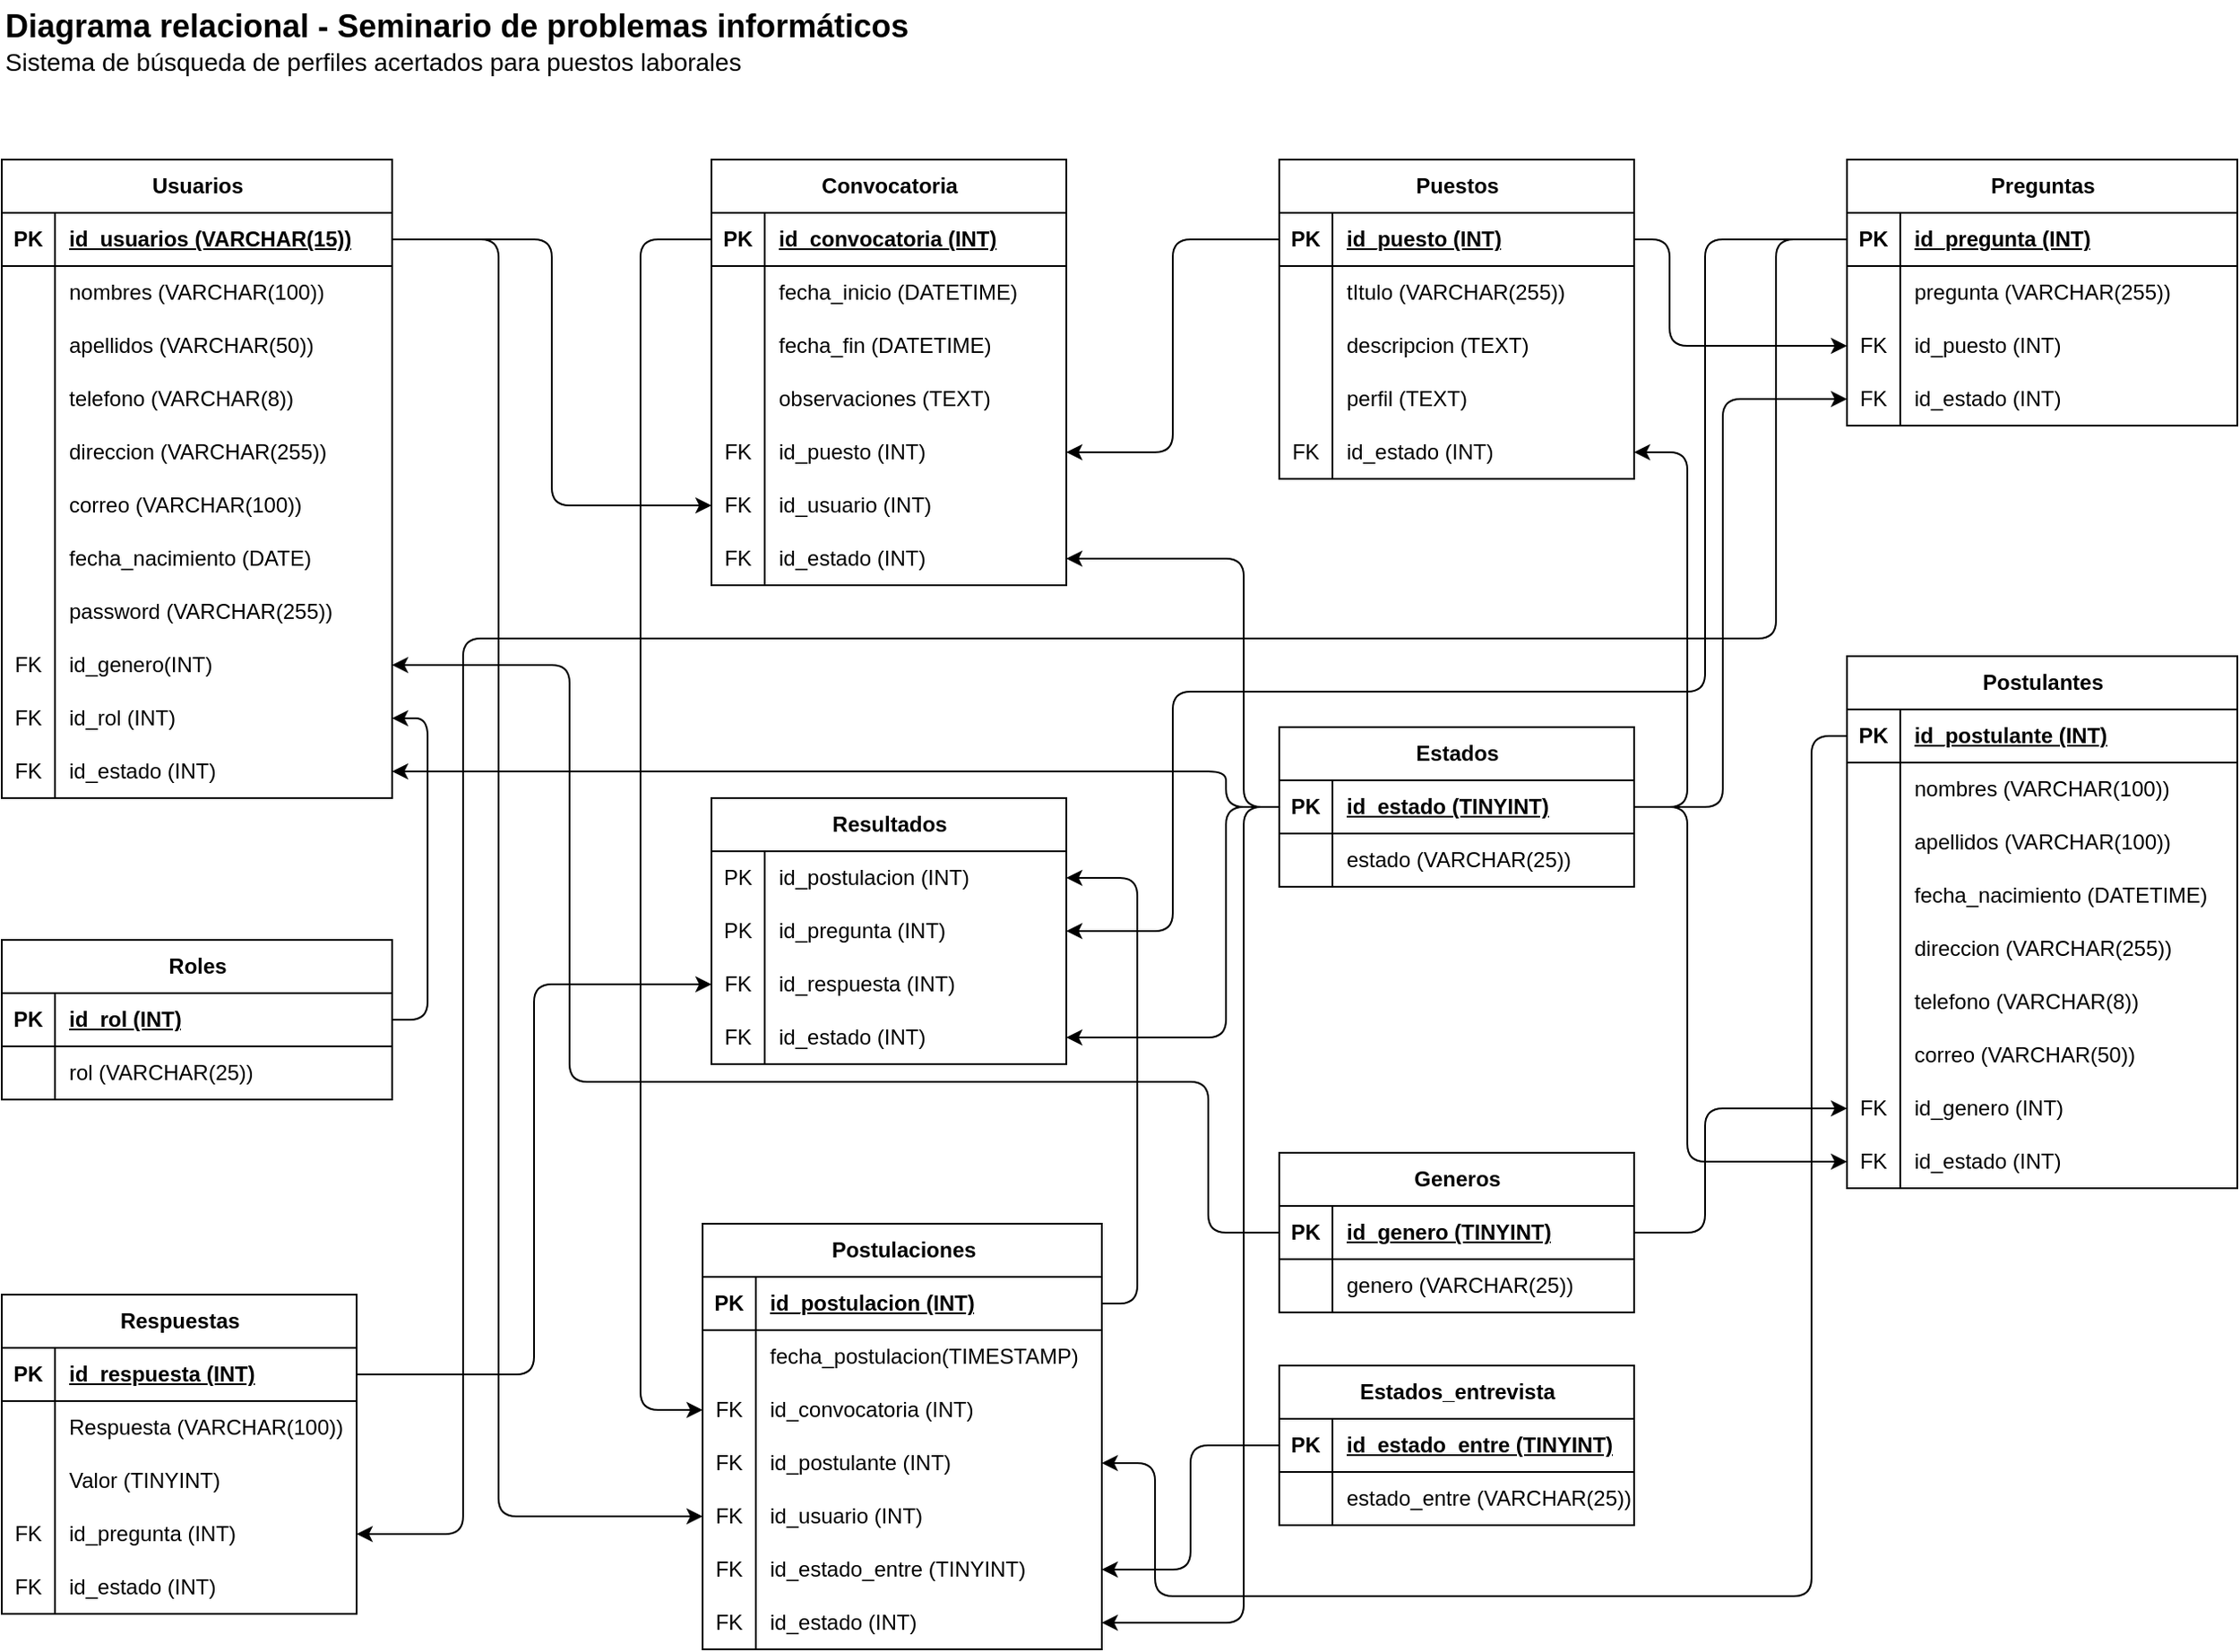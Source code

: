 <mxfile version="22.0.4" type="device">
  <diagram name="Página-1" id="9dQYUd1YBEg_ST1K6F_h">
    <mxGraphModel dx="1674" dy="806" grid="1" gridSize="10" guides="1" tooltips="1" connect="1" arrows="1" fold="1" page="1" pageScale="1" pageWidth="1500" pageHeight="1000" math="0" shadow="0">
      <root>
        <mxCell id="0" />
        <mxCell id="1" parent="0" />
        <mxCell id="MAq_-oLj8Az7OrpSZRzf-1" value="Convocatoria" style="shape=table;startSize=30;container=1;collapsible=1;childLayout=tableLayout;fixedRows=1;rowLines=0;fontStyle=1;align=center;resizeLast=1;html=1;" parent="1" vertex="1">
          <mxGeometry x="520" y="130" width="200" height="240" as="geometry" />
        </mxCell>
        <mxCell id="MAq_-oLj8Az7OrpSZRzf-2" value="" style="shape=tableRow;horizontal=0;startSize=0;swimlaneHead=0;swimlaneBody=0;fillColor=none;collapsible=0;dropTarget=0;points=[[0,0.5],[1,0.5]];portConstraint=eastwest;top=0;left=0;right=0;bottom=1;" parent="MAq_-oLj8Az7OrpSZRzf-1" vertex="1">
          <mxGeometry y="30" width="200" height="30" as="geometry" />
        </mxCell>
        <mxCell id="MAq_-oLj8Az7OrpSZRzf-3" value="PK" style="shape=partialRectangle;connectable=0;fillColor=none;top=0;left=0;bottom=0;right=0;fontStyle=1;overflow=hidden;whiteSpace=wrap;html=1;" parent="MAq_-oLj8Az7OrpSZRzf-2" vertex="1">
          <mxGeometry width="30" height="30" as="geometry">
            <mxRectangle width="30" height="30" as="alternateBounds" />
          </mxGeometry>
        </mxCell>
        <mxCell id="MAq_-oLj8Az7OrpSZRzf-4" value="id_convocatoria (INT)" style="shape=partialRectangle;connectable=0;fillColor=none;top=0;left=0;bottom=0;right=0;align=left;spacingLeft=6;fontStyle=5;overflow=hidden;whiteSpace=wrap;html=1;" parent="MAq_-oLj8Az7OrpSZRzf-2" vertex="1">
          <mxGeometry x="30" width="170" height="30" as="geometry">
            <mxRectangle width="170" height="30" as="alternateBounds" />
          </mxGeometry>
        </mxCell>
        <mxCell id="MAq_-oLj8Az7OrpSZRzf-8" value="" style="shape=tableRow;horizontal=0;startSize=0;swimlaneHead=0;swimlaneBody=0;fillColor=none;collapsible=0;dropTarget=0;points=[[0,0.5],[1,0.5]];portConstraint=eastwest;top=0;left=0;right=0;bottom=0;" parent="MAq_-oLj8Az7OrpSZRzf-1" vertex="1">
          <mxGeometry y="60" width="200" height="30" as="geometry" />
        </mxCell>
        <mxCell id="MAq_-oLj8Az7OrpSZRzf-9" value="" style="shape=partialRectangle;connectable=0;fillColor=none;top=0;left=0;bottom=0;right=0;editable=1;overflow=hidden;whiteSpace=wrap;html=1;" parent="MAq_-oLj8Az7OrpSZRzf-8" vertex="1">
          <mxGeometry width="30" height="30" as="geometry">
            <mxRectangle width="30" height="30" as="alternateBounds" />
          </mxGeometry>
        </mxCell>
        <mxCell id="MAq_-oLj8Az7OrpSZRzf-10" value="fecha_inicio (DATETIME)" style="shape=partialRectangle;connectable=0;fillColor=none;top=0;left=0;bottom=0;right=0;align=left;spacingLeft=6;overflow=hidden;whiteSpace=wrap;html=1;" parent="MAq_-oLj8Az7OrpSZRzf-8" vertex="1">
          <mxGeometry x="30" width="170" height="30" as="geometry">
            <mxRectangle width="170" height="30" as="alternateBounds" />
          </mxGeometry>
        </mxCell>
        <mxCell id="UmdIqPgHmDzu9G5IsD6D-52" style="shape=tableRow;horizontal=0;startSize=0;swimlaneHead=0;swimlaneBody=0;fillColor=none;collapsible=0;dropTarget=0;points=[[0,0.5],[1,0.5]];portConstraint=eastwest;top=0;left=0;right=0;bottom=0;" parent="MAq_-oLj8Az7OrpSZRzf-1" vertex="1">
          <mxGeometry y="90" width="200" height="30" as="geometry" />
        </mxCell>
        <mxCell id="UmdIqPgHmDzu9G5IsD6D-53" style="shape=partialRectangle;connectable=0;fillColor=none;top=0;left=0;bottom=0;right=0;editable=1;overflow=hidden;whiteSpace=wrap;html=1;" parent="UmdIqPgHmDzu9G5IsD6D-52" vertex="1">
          <mxGeometry width="30" height="30" as="geometry">
            <mxRectangle width="30" height="30" as="alternateBounds" />
          </mxGeometry>
        </mxCell>
        <mxCell id="UmdIqPgHmDzu9G5IsD6D-54" value="fecha_fin (DATETIME)" style="shape=partialRectangle;connectable=0;fillColor=none;top=0;left=0;bottom=0;right=0;align=left;spacingLeft=6;overflow=hidden;whiteSpace=wrap;html=1;" parent="UmdIqPgHmDzu9G5IsD6D-52" vertex="1">
          <mxGeometry x="30" width="170" height="30" as="geometry">
            <mxRectangle width="170" height="30" as="alternateBounds" />
          </mxGeometry>
        </mxCell>
        <mxCell id="MAq_-oLj8Az7OrpSZRzf-11" value="" style="shape=tableRow;horizontal=0;startSize=0;swimlaneHead=0;swimlaneBody=0;fillColor=none;collapsible=0;dropTarget=0;points=[[0,0.5],[1,0.5]];portConstraint=eastwest;top=0;left=0;right=0;bottom=0;" parent="MAq_-oLj8Az7OrpSZRzf-1" vertex="1">
          <mxGeometry y="120" width="200" height="30" as="geometry" />
        </mxCell>
        <mxCell id="MAq_-oLj8Az7OrpSZRzf-12" value="" style="shape=partialRectangle;connectable=0;fillColor=none;top=0;left=0;bottom=0;right=0;editable=1;overflow=hidden;whiteSpace=wrap;html=1;" parent="MAq_-oLj8Az7OrpSZRzf-11" vertex="1">
          <mxGeometry width="30" height="30" as="geometry">
            <mxRectangle width="30" height="30" as="alternateBounds" />
          </mxGeometry>
        </mxCell>
        <mxCell id="MAq_-oLj8Az7OrpSZRzf-13" value="observaciones (TEXT)" style="shape=partialRectangle;connectable=0;fillColor=none;top=0;left=0;bottom=0;right=0;align=left;spacingLeft=6;overflow=hidden;whiteSpace=wrap;html=1;" parent="MAq_-oLj8Az7OrpSZRzf-11" vertex="1">
          <mxGeometry x="30" width="170" height="30" as="geometry">
            <mxRectangle width="170" height="30" as="alternateBounds" />
          </mxGeometry>
        </mxCell>
        <mxCell id="UmdIqPgHmDzu9G5IsD6D-29" style="shape=tableRow;horizontal=0;startSize=0;swimlaneHead=0;swimlaneBody=0;fillColor=none;collapsible=0;dropTarget=0;points=[[0,0.5],[1,0.5]];portConstraint=eastwest;top=0;left=0;right=0;bottom=0;" parent="MAq_-oLj8Az7OrpSZRzf-1" vertex="1">
          <mxGeometry y="150" width="200" height="30" as="geometry" />
        </mxCell>
        <mxCell id="UmdIqPgHmDzu9G5IsD6D-30" value="FK" style="shape=partialRectangle;connectable=0;fillColor=none;top=0;left=0;bottom=0;right=0;editable=1;overflow=hidden;whiteSpace=wrap;html=1;" parent="UmdIqPgHmDzu9G5IsD6D-29" vertex="1">
          <mxGeometry width="30" height="30" as="geometry">
            <mxRectangle width="30" height="30" as="alternateBounds" />
          </mxGeometry>
        </mxCell>
        <mxCell id="UmdIqPgHmDzu9G5IsD6D-31" value="id_puesto (INT)" style="shape=partialRectangle;connectable=0;fillColor=none;top=0;left=0;bottom=0;right=0;align=left;spacingLeft=6;overflow=hidden;whiteSpace=wrap;html=1;" parent="UmdIqPgHmDzu9G5IsD6D-29" vertex="1">
          <mxGeometry x="30" width="170" height="30" as="geometry">
            <mxRectangle width="170" height="30" as="alternateBounds" />
          </mxGeometry>
        </mxCell>
        <mxCell id="AkYomOGXh2Y8uYkwBDMZ-42" style="shape=tableRow;horizontal=0;startSize=0;swimlaneHead=0;swimlaneBody=0;fillColor=none;collapsible=0;dropTarget=0;points=[[0,0.5],[1,0.5]];portConstraint=eastwest;top=0;left=0;right=0;bottom=0;" parent="MAq_-oLj8Az7OrpSZRzf-1" vertex="1">
          <mxGeometry y="180" width="200" height="30" as="geometry" />
        </mxCell>
        <mxCell id="AkYomOGXh2Y8uYkwBDMZ-43" value="FK" style="shape=partialRectangle;connectable=0;fillColor=none;top=0;left=0;bottom=0;right=0;editable=1;overflow=hidden;whiteSpace=wrap;html=1;" parent="AkYomOGXh2Y8uYkwBDMZ-42" vertex="1">
          <mxGeometry width="30" height="30" as="geometry">
            <mxRectangle width="30" height="30" as="alternateBounds" />
          </mxGeometry>
        </mxCell>
        <mxCell id="AkYomOGXh2Y8uYkwBDMZ-44" value="id_usuario (INT)" style="shape=partialRectangle;connectable=0;fillColor=none;top=0;left=0;bottom=0;right=0;align=left;spacingLeft=6;overflow=hidden;whiteSpace=wrap;html=1;" parent="AkYomOGXh2Y8uYkwBDMZ-42" vertex="1">
          <mxGeometry x="30" width="170" height="30" as="geometry">
            <mxRectangle width="170" height="30" as="alternateBounds" />
          </mxGeometry>
        </mxCell>
        <mxCell id="UmdIqPgHmDzu9G5IsD6D-11" style="shape=tableRow;horizontal=0;startSize=0;swimlaneHead=0;swimlaneBody=0;fillColor=none;collapsible=0;dropTarget=0;points=[[0,0.5],[1,0.5]];portConstraint=eastwest;top=0;left=0;right=0;bottom=0;" parent="MAq_-oLj8Az7OrpSZRzf-1" vertex="1">
          <mxGeometry y="210" width="200" height="30" as="geometry" />
        </mxCell>
        <mxCell id="UmdIqPgHmDzu9G5IsD6D-12" value="FK" style="shape=partialRectangle;connectable=0;fillColor=none;top=0;left=0;bottom=0;right=0;editable=1;overflow=hidden;whiteSpace=wrap;html=1;" parent="UmdIqPgHmDzu9G5IsD6D-11" vertex="1">
          <mxGeometry width="30" height="30" as="geometry">
            <mxRectangle width="30" height="30" as="alternateBounds" />
          </mxGeometry>
        </mxCell>
        <mxCell id="UmdIqPgHmDzu9G5IsD6D-13" value="id_estado (INT)" style="shape=partialRectangle;connectable=0;fillColor=none;top=0;left=0;bottom=0;right=0;align=left;spacingLeft=6;overflow=hidden;whiteSpace=wrap;html=1;" parent="UmdIqPgHmDzu9G5IsD6D-11" vertex="1">
          <mxGeometry x="30" width="170" height="30" as="geometry">
            <mxRectangle width="170" height="30" as="alternateBounds" />
          </mxGeometry>
        </mxCell>
        <mxCell id="MAq_-oLj8Az7OrpSZRzf-14" value="Postulantes" style="shape=table;startSize=30;container=1;collapsible=1;childLayout=tableLayout;fixedRows=1;rowLines=0;fontStyle=1;align=center;resizeLast=1;html=1;" parent="1" vertex="1">
          <mxGeometry x="1160" y="410" width="220" height="300" as="geometry" />
        </mxCell>
        <mxCell id="MAq_-oLj8Az7OrpSZRzf-15" value="" style="shape=tableRow;horizontal=0;startSize=0;swimlaneHead=0;swimlaneBody=0;fillColor=none;collapsible=0;dropTarget=0;points=[[0,0.5],[1,0.5]];portConstraint=eastwest;top=0;left=0;right=0;bottom=1;" parent="MAq_-oLj8Az7OrpSZRzf-14" vertex="1">
          <mxGeometry y="30" width="220" height="30" as="geometry" />
        </mxCell>
        <mxCell id="MAq_-oLj8Az7OrpSZRzf-16" value="PK" style="shape=partialRectangle;connectable=0;fillColor=none;top=0;left=0;bottom=0;right=0;fontStyle=1;overflow=hidden;whiteSpace=wrap;html=1;" parent="MAq_-oLj8Az7OrpSZRzf-15" vertex="1">
          <mxGeometry width="30" height="30" as="geometry">
            <mxRectangle width="30" height="30" as="alternateBounds" />
          </mxGeometry>
        </mxCell>
        <mxCell id="MAq_-oLj8Az7OrpSZRzf-17" value="id_postulante (INT)" style="shape=partialRectangle;connectable=0;fillColor=none;top=0;left=0;bottom=0;right=0;align=left;spacingLeft=6;fontStyle=5;overflow=hidden;whiteSpace=wrap;html=1;" parent="MAq_-oLj8Az7OrpSZRzf-15" vertex="1">
          <mxGeometry x="30" width="190" height="30" as="geometry">
            <mxRectangle width="190" height="30" as="alternateBounds" />
          </mxGeometry>
        </mxCell>
        <mxCell id="MAq_-oLj8Az7OrpSZRzf-21" value="" style="shape=tableRow;horizontal=0;startSize=0;swimlaneHead=0;swimlaneBody=0;fillColor=none;collapsible=0;dropTarget=0;points=[[0,0.5],[1,0.5]];portConstraint=eastwest;top=0;left=0;right=0;bottom=0;" parent="MAq_-oLj8Az7OrpSZRzf-14" vertex="1">
          <mxGeometry y="60" width="220" height="30" as="geometry" />
        </mxCell>
        <mxCell id="MAq_-oLj8Az7OrpSZRzf-22" value="" style="shape=partialRectangle;connectable=0;fillColor=none;top=0;left=0;bottom=0;right=0;editable=1;overflow=hidden;whiteSpace=wrap;html=1;" parent="MAq_-oLj8Az7OrpSZRzf-21" vertex="1">
          <mxGeometry width="30" height="30" as="geometry">
            <mxRectangle width="30" height="30" as="alternateBounds" />
          </mxGeometry>
        </mxCell>
        <mxCell id="MAq_-oLj8Az7OrpSZRzf-23" value="nombres (VARCHAR(100))" style="shape=partialRectangle;connectable=0;fillColor=none;top=0;left=0;bottom=0;right=0;align=left;spacingLeft=6;overflow=hidden;whiteSpace=wrap;html=1;" parent="MAq_-oLj8Az7OrpSZRzf-21" vertex="1">
          <mxGeometry x="30" width="190" height="30" as="geometry">
            <mxRectangle width="190" height="30" as="alternateBounds" />
          </mxGeometry>
        </mxCell>
        <mxCell id="MAq_-oLj8Az7OrpSZRzf-24" value="" style="shape=tableRow;horizontal=0;startSize=0;swimlaneHead=0;swimlaneBody=0;fillColor=none;collapsible=0;dropTarget=0;points=[[0,0.5],[1,0.5]];portConstraint=eastwest;top=0;left=0;right=0;bottom=0;" parent="MAq_-oLj8Az7OrpSZRzf-14" vertex="1">
          <mxGeometry y="90" width="220" height="30" as="geometry" />
        </mxCell>
        <mxCell id="MAq_-oLj8Az7OrpSZRzf-25" value="" style="shape=partialRectangle;connectable=0;fillColor=none;top=0;left=0;bottom=0;right=0;editable=1;overflow=hidden;whiteSpace=wrap;html=1;" parent="MAq_-oLj8Az7OrpSZRzf-24" vertex="1">
          <mxGeometry width="30" height="30" as="geometry">
            <mxRectangle width="30" height="30" as="alternateBounds" />
          </mxGeometry>
        </mxCell>
        <mxCell id="MAq_-oLj8Az7OrpSZRzf-26" value="apellidos (VARCHAR(100))" style="shape=partialRectangle;connectable=0;fillColor=none;top=0;left=0;bottom=0;right=0;align=left;spacingLeft=6;overflow=hidden;whiteSpace=wrap;html=1;" parent="MAq_-oLj8Az7OrpSZRzf-24" vertex="1">
          <mxGeometry x="30" width="190" height="30" as="geometry">
            <mxRectangle width="190" height="30" as="alternateBounds" />
          </mxGeometry>
        </mxCell>
        <mxCell id="MAq_-oLj8Az7OrpSZRzf-101" style="shape=tableRow;horizontal=0;startSize=0;swimlaneHead=0;swimlaneBody=0;fillColor=none;collapsible=0;dropTarget=0;points=[[0,0.5],[1,0.5]];portConstraint=eastwest;top=0;left=0;right=0;bottom=0;" parent="MAq_-oLj8Az7OrpSZRzf-14" vertex="1">
          <mxGeometry y="120" width="220" height="30" as="geometry" />
        </mxCell>
        <mxCell id="MAq_-oLj8Az7OrpSZRzf-102" style="shape=partialRectangle;connectable=0;fillColor=none;top=0;left=0;bottom=0;right=0;editable=1;overflow=hidden;whiteSpace=wrap;html=1;" parent="MAq_-oLj8Az7OrpSZRzf-101" vertex="1">
          <mxGeometry width="30" height="30" as="geometry">
            <mxRectangle width="30" height="30" as="alternateBounds" />
          </mxGeometry>
        </mxCell>
        <mxCell id="MAq_-oLj8Az7OrpSZRzf-103" value="fecha_nacimiento (DATETIME)" style="shape=partialRectangle;connectable=0;fillColor=none;top=0;left=0;bottom=0;right=0;align=left;spacingLeft=6;overflow=hidden;whiteSpace=wrap;html=1;" parent="MAq_-oLj8Az7OrpSZRzf-101" vertex="1">
          <mxGeometry x="30" width="190" height="30" as="geometry">
            <mxRectangle width="190" height="30" as="alternateBounds" />
          </mxGeometry>
        </mxCell>
        <mxCell id="cnOiPhZgO8jlVo5PG_V--10" style="shape=tableRow;horizontal=0;startSize=0;swimlaneHead=0;swimlaneBody=0;fillColor=none;collapsible=0;dropTarget=0;points=[[0,0.5],[1,0.5]];portConstraint=eastwest;top=0;left=0;right=0;bottom=0;" parent="MAq_-oLj8Az7OrpSZRzf-14" vertex="1">
          <mxGeometry y="150" width="220" height="30" as="geometry" />
        </mxCell>
        <mxCell id="cnOiPhZgO8jlVo5PG_V--11" style="shape=partialRectangle;connectable=0;fillColor=none;top=0;left=0;bottom=0;right=0;editable=1;overflow=hidden;whiteSpace=wrap;html=1;" parent="cnOiPhZgO8jlVo5PG_V--10" vertex="1">
          <mxGeometry width="30" height="30" as="geometry">
            <mxRectangle width="30" height="30" as="alternateBounds" />
          </mxGeometry>
        </mxCell>
        <mxCell id="cnOiPhZgO8jlVo5PG_V--12" value="direccion (VARCHAR(255))" style="shape=partialRectangle;connectable=0;fillColor=none;top=0;left=0;bottom=0;right=0;align=left;spacingLeft=6;overflow=hidden;whiteSpace=wrap;html=1;" parent="cnOiPhZgO8jlVo5PG_V--10" vertex="1">
          <mxGeometry x="30" width="190" height="30" as="geometry">
            <mxRectangle width="190" height="30" as="alternateBounds" />
          </mxGeometry>
        </mxCell>
        <mxCell id="cnOiPhZgO8jlVo5PG_V--4" style="shape=tableRow;horizontal=0;startSize=0;swimlaneHead=0;swimlaneBody=0;fillColor=none;collapsible=0;dropTarget=0;points=[[0,0.5],[1,0.5]];portConstraint=eastwest;top=0;left=0;right=0;bottom=0;" parent="MAq_-oLj8Az7OrpSZRzf-14" vertex="1">
          <mxGeometry y="180" width="220" height="30" as="geometry" />
        </mxCell>
        <mxCell id="cnOiPhZgO8jlVo5PG_V--5" style="shape=partialRectangle;connectable=0;fillColor=none;top=0;left=0;bottom=0;right=0;editable=1;overflow=hidden;whiteSpace=wrap;html=1;" parent="cnOiPhZgO8jlVo5PG_V--4" vertex="1">
          <mxGeometry width="30" height="30" as="geometry">
            <mxRectangle width="30" height="30" as="alternateBounds" />
          </mxGeometry>
        </mxCell>
        <mxCell id="cnOiPhZgO8jlVo5PG_V--6" value="telefono (VARCHAR(8))" style="shape=partialRectangle;connectable=0;fillColor=none;top=0;left=0;bottom=0;right=0;align=left;spacingLeft=6;overflow=hidden;whiteSpace=wrap;html=1;" parent="cnOiPhZgO8jlVo5PG_V--4" vertex="1">
          <mxGeometry x="30" width="190" height="30" as="geometry">
            <mxRectangle width="190" height="30" as="alternateBounds" />
          </mxGeometry>
        </mxCell>
        <mxCell id="cnOiPhZgO8jlVo5PG_V--7" style="shape=tableRow;horizontal=0;startSize=0;swimlaneHead=0;swimlaneBody=0;fillColor=none;collapsible=0;dropTarget=0;points=[[0,0.5],[1,0.5]];portConstraint=eastwest;top=0;left=0;right=0;bottom=0;" parent="MAq_-oLj8Az7OrpSZRzf-14" vertex="1">
          <mxGeometry y="210" width="220" height="30" as="geometry" />
        </mxCell>
        <mxCell id="cnOiPhZgO8jlVo5PG_V--8" style="shape=partialRectangle;connectable=0;fillColor=none;top=0;left=0;bottom=0;right=0;editable=1;overflow=hidden;whiteSpace=wrap;html=1;" parent="cnOiPhZgO8jlVo5PG_V--7" vertex="1">
          <mxGeometry width="30" height="30" as="geometry">
            <mxRectangle width="30" height="30" as="alternateBounds" />
          </mxGeometry>
        </mxCell>
        <mxCell id="cnOiPhZgO8jlVo5PG_V--9" value="correo (VARCHAR(50))" style="shape=partialRectangle;connectable=0;fillColor=none;top=0;left=0;bottom=0;right=0;align=left;spacingLeft=6;overflow=hidden;whiteSpace=wrap;html=1;" parent="cnOiPhZgO8jlVo5PG_V--7" vertex="1">
          <mxGeometry x="30" width="190" height="30" as="geometry">
            <mxRectangle width="190" height="30" as="alternateBounds" />
          </mxGeometry>
        </mxCell>
        <mxCell id="UmdIqPgHmDzu9G5IsD6D-32" style="shape=tableRow;horizontal=0;startSize=0;swimlaneHead=0;swimlaneBody=0;fillColor=none;collapsible=0;dropTarget=0;points=[[0,0.5],[1,0.5]];portConstraint=eastwest;top=0;left=0;right=0;bottom=0;" parent="MAq_-oLj8Az7OrpSZRzf-14" vertex="1">
          <mxGeometry y="240" width="220" height="30" as="geometry" />
        </mxCell>
        <mxCell id="UmdIqPgHmDzu9G5IsD6D-33" value="FK" style="shape=partialRectangle;connectable=0;fillColor=none;top=0;left=0;bottom=0;right=0;editable=1;overflow=hidden;whiteSpace=wrap;html=1;" parent="UmdIqPgHmDzu9G5IsD6D-32" vertex="1">
          <mxGeometry width="30" height="30" as="geometry">
            <mxRectangle width="30" height="30" as="alternateBounds" />
          </mxGeometry>
        </mxCell>
        <mxCell id="UmdIqPgHmDzu9G5IsD6D-34" value="id_genero (INT)" style="shape=partialRectangle;connectable=0;fillColor=none;top=0;left=0;bottom=0;right=0;align=left;spacingLeft=6;overflow=hidden;whiteSpace=wrap;html=1;" parent="UmdIqPgHmDzu9G5IsD6D-32" vertex="1">
          <mxGeometry x="30" width="190" height="30" as="geometry">
            <mxRectangle width="190" height="30" as="alternateBounds" />
          </mxGeometry>
        </mxCell>
        <mxCell id="UmdIqPgHmDzu9G5IsD6D-14" style="shape=tableRow;horizontal=0;startSize=0;swimlaneHead=0;swimlaneBody=0;fillColor=none;collapsible=0;dropTarget=0;points=[[0,0.5],[1,0.5]];portConstraint=eastwest;top=0;left=0;right=0;bottom=0;" parent="MAq_-oLj8Az7OrpSZRzf-14" vertex="1">
          <mxGeometry y="270" width="220" height="30" as="geometry" />
        </mxCell>
        <mxCell id="UmdIqPgHmDzu9G5IsD6D-15" value="FK" style="shape=partialRectangle;connectable=0;fillColor=none;top=0;left=0;bottom=0;right=0;editable=1;overflow=hidden;whiteSpace=wrap;html=1;" parent="UmdIqPgHmDzu9G5IsD6D-14" vertex="1">
          <mxGeometry width="30" height="30" as="geometry">
            <mxRectangle width="30" height="30" as="alternateBounds" />
          </mxGeometry>
        </mxCell>
        <mxCell id="UmdIqPgHmDzu9G5IsD6D-16" value="id_estado (INT)" style="shape=partialRectangle;connectable=0;fillColor=none;top=0;left=0;bottom=0;right=0;align=left;spacingLeft=6;overflow=hidden;whiteSpace=wrap;html=1;" parent="UmdIqPgHmDzu9G5IsD6D-14" vertex="1">
          <mxGeometry x="30" width="190" height="30" as="geometry">
            <mxRectangle width="190" height="30" as="alternateBounds" />
          </mxGeometry>
        </mxCell>
        <mxCell id="MAq_-oLj8Az7OrpSZRzf-27" value="Puestos" style="shape=table;startSize=30;container=1;collapsible=1;childLayout=tableLayout;fixedRows=1;rowLines=0;fontStyle=1;align=center;resizeLast=1;html=1;" parent="1" vertex="1">
          <mxGeometry x="840.0" y="130" width="200" height="180" as="geometry" />
        </mxCell>
        <mxCell id="MAq_-oLj8Az7OrpSZRzf-28" value="" style="shape=tableRow;horizontal=0;startSize=0;swimlaneHead=0;swimlaneBody=0;fillColor=none;collapsible=0;dropTarget=0;points=[[0,0.5],[1,0.5]];portConstraint=eastwest;top=0;left=0;right=0;bottom=1;" parent="MAq_-oLj8Az7OrpSZRzf-27" vertex="1">
          <mxGeometry y="30" width="200" height="30" as="geometry" />
        </mxCell>
        <mxCell id="MAq_-oLj8Az7OrpSZRzf-29" value="PK" style="shape=partialRectangle;connectable=0;fillColor=none;top=0;left=0;bottom=0;right=0;fontStyle=1;overflow=hidden;whiteSpace=wrap;html=1;" parent="MAq_-oLj8Az7OrpSZRzf-28" vertex="1">
          <mxGeometry width="30" height="30" as="geometry">
            <mxRectangle width="30" height="30" as="alternateBounds" />
          </mxGeometry>
        </mxCell>
        <mxCell id="MAq_-oLj8Az7OrpSZRzf-30" value="id_puesto (INT)" style="shape=partialRectangle;connectable=0;fillColor=none;top=0;left=0;bottom=0;right=0;align=left;spacingLeft=6;fontStyle=5;overflow=hidden;whiteSpace=wrap;html=1;" parent="MAq_-oLj8Az7OrpSZRzf-28" vertex="1">
          <mxGeometry x="30" width="170" height="30" as="geometry">
            <mxRectangle width="170" height="30" as="alternateBounds" />
          </mxGeometry>
        </mxCell>
        <mxCell id="MAq_-oLj8Az7OrpSZRzf-31" value="" style="shape=tableRow;horizontal=0;startSize=0;swimlaneHead=0;swimlaneBody=0;fillColor=none;collapsible=0;dropTarget=0;points=[[0,0.5],[1,0.5]];portConstraint=eastwest;top=0;left=0;right=0;bottom=0;" parent="MAq_-oLj8Az7OrpSZRzf-27" vertex="1">
          <mxGeometry y="60" width="200" height="30" as="geometry" />
        </mxCell>
        <mxCell id="MAq_-oLj8Az7OrpSZRzf-32" value="" style="shape=partialRectangle;connectable=0;fillColor=none;top=0;left=0;bottom=0;right=0;editable=1;overflow=hidden;whiteSpace=wrap;html=1;" parent="MAq_-oLj8Az7OrpSZRzf-31" vertex="1">
          <mxGeometry width="30" height="30" as="geometry">
            <mxRectangle width="30" height="30" as="alternateBounds" />
          </mxGeometry>
        </mxCell>
        <mxCell id="MAq_-oLj8Az7OrpSZRzf-33" value="tItulo (VARCHAR(255))" style="shape=partialRectangle;connectable=0;fillColor=none;top=0;left=0;bottom=0;right=0;align=left;spacingLeft=6;overflow=hidden;whiteSpace=wrap;html=1;" parent="MAq_-oLj8Az7OrpSZRzf-31" vertex="1">
          <mxGeometry x="30" width="170" height="30" as="geometry">
            <mxRectangle width="170" height="30" as="alternateBounds" />
          </mxGeometry>
        </mxCell>
        <mxCell id="MAq_-oLj8Az7OrpSZRzf-34" value="" style="shape=tableRow;horizontal=0;startSize=0;swimlaneHead=0;swimlaneBody=0;fillColor=none;collapsible=0;dropTarget=0;points=[[0,0.5],[1,0.5]];portConstraint=eastwest;top=0;left=0;right=0;bottom=0;" parent="MAq_-oLj8Az7OrpSZRzf-27" vertex="1">
          <mxGeometry y="90" width="200" height="30" as="geometry" />
        </mxCell>
        <mxCell id="MAq_-oLj8Az7OrpSZRzf-35" value="" style="shape=partialRectangle;connectable=0;fillColor=none;top=0;left=0;bottom=0;right=0;editable=1;overflow=hidden;whiteSpace=wrap;html=1;" parent="MAq_-oLj8Az7OrpSZRzf-34" vertex="1">
          <mxGeometry width="30" height="30" as="geometry">
            <mxRectangle width="30" height="30" as="alternateBounds" />
          </mxGeometry>
        </mxCell>
        <mxCell id="MAq_-oLj8Az7OrpSZRzf-36" value="descripcion (TEXT)" style="shape=partialRectangle;connectable=0;fillColor=none;top=0;left=0;bottom=0;right=0;align=left;spacingLeft=6;overflow=hidden;whiteSpace=wrap;html=1;" parent="MAq_-oLj8Az7OrpSZRzf-34" vertex="1">
          <mxGeometry x="30" width="170" height="30" as="geometry">
            <mxRectangle width="170" height="30" as="alternateBounds" />
          </mxGeometry>
        </mxCell>
        <mxCell id="MAq_-oLj8Az7OrpSZRzf-37" value="" style="shape=tableRow;horizontal=0;startSize=0;swimlaneHead=0;swimlaneBody=0;fillColor=none;collapsible=0;dropTarget=0;points=[[0,0.5],[1,0.5]];portConstraint=eastwest;top=0;left=0;right=0;bottom=0;" parent="MAq_-oLj8Az7OrpSZRzf-27" vertex="1">
          <mxGeometry y="120" width="200" height="30" as="geometry" />
        </mxCell>
        <mxCell id="MAq_-oLj8Az7OrpSZRzf-38" value="" style="shape=partialRectangle;connectable=0;fillColor=none;top=0;left=0;bottom=0;right=0;editable=1;overflow=hidden;whiteSpace=wrap;html=1;" parent="MAq_-oLj8Az7OrpSZRzf-37" vertex="1">
          <mxGeometry width="30" height="30" as="geometry">
            <mxRectangle width="30" height="30" as="alternateBounds" />
          </mxGeometry>
        </mxCell>
        <mxCell id="MAq_-oLj8Az7OrpSZRzf-39" value="perfil (TEXT)" style="shape=partialRectangle;connectable=0;fillColor=none;top=0;left=0;bottom=0;right=0;align=left;spacingLeft=6;overflow=hidden;whiteSpace=wrap;html=1;" parent="MAq_-oLj8Az7OrpSZRzf-37" vertex="1">
          <mxGeometry x="30" width="170" height="30" as="geometry">
            <mxRectangle width="170" height="30" as="alternateBounds" />
          </mxGeometry>
        </mxCell>
        <mxCell id="UmdIqPgHmDzu9G5IsD6D-17" style="shape=tableRow;horizontal=0;startSize=0;swimlaneHead=0;swimlaneBody=0;fillColor=none;collapsible=0;dropTarget=0;points=[[0,0.5],[1,0.5]];portConstraint=eastwest;top=0;left=0;right=0;bottom=0;" parent="MAq_-oLj8Az7OrpSZRzf-27" vertex="1">
          <mxGeometry y="150" width="200" height="30" as="geometry" />
        </mxCell>
        <mxCell id="UmdIqPgHmDzu9G5IsD6D-18" value="FK" style="shape=partialRectangle;connectable=0;fillColor=none;top=0;left=0;bottom=0;right=0;editable=1;overflow=hidden;whiteSpace=wrap;html=1;" parent="UmdIqPgHmDzu9G5IsD6D-17" vertex="1">
          <mxGeometry width="30" height="30" as="geometry">
            <mxRectangle width="30" height="30" as="alternateBounds" />
          </mxGeometry>
        </mxCell>
        <mxCell id="UmdIqPgHmDzu9G5IsD6D-19" value="id_estado (INT)" style="shape=partialRectangle;connectable=0;fillColor=none;top=0;left=0;bottom=0;right=0;align=left;spacingLeft=6;overflow=hidden;whiteSpace=wrap;html=1;" parent="UmdIqPgHmDzu9G5IsD6D-17" vertex="1">
          <mxGeometry x="30" width="170" height="30" as="geometry">
            <mxRectangle width="170" height="30" as="alternateBounds" />
          </mxGeometry>
        </mxCell>
        <mxCell id="MAq_-oLj8Az7OrpSZRzf-40" value="Preguntas" style="shape=table;startSize=30;container=1;collapsible=1;childLayout=tableLayout;fixedRows=1;rowLines=0;fontStyle=1;align=center;resizeLast=1;html=1;" parent="1" vertex="1">
          <mxGeometry x="1160" y="130" width="220" height="150" as="geometry" />
        </mxCell>
        <mxCell id="MAq_-oLj8Az7OrpSZRzf-41" value="" style="shape=tableRow;horizontal=0;startSize=0;swimlaneHead=0;swimlaneBody=0;fillColor=none;collapsible=0;dropTarget=0;points=[[0,0.5],[1,0.5]];portConstraint=eastwest;top=0;left=0;right=0;bottom=1;" parent="MAq_-oLj8Az7OrpSZRzf-40" vertex="1">
          <mxGeometry y="30" width="220" height="30" as="geometry" />
        </mxCell>
        <mxCell id="MAq_-oLj8Az7OrpSZRzf-42" value="PK" style="shape=partialRectangle;connectable=0;fillColor=none;top=0;left=0;bottom=0;right=0;fontStyle=1;overflow=hidden;whiteSpace=wrap;html=1;" parent="MAq_-oLj8Az7OrpSZRzf-41" vertex="1">
          <mxGeometry width="30" height="30" as="geometry">
            <mxRectangle width="30" height="30" as="alternateBounds" />
          </mxGeometry>
        </mxCell>
        <mxCell id="MAq_-oLj8Az7OrpSZRzf-43" value="id_pregunta (INT)" style="shape=partialRectangle;connectable=0;fillColor=none;top=0;left=0;bottom=0;right=0;align=left;spacingLeft=6;fontStyle=5;overflow=hidden;whiteSpace=wrap;html=1;" parent="MAq_-oLj8Az7OrpSZRzf-41" vertex="1">
          <mxGeometry x="30" width="190" height="30" as="geometry">
            <mxRectangle width="190" height="30" as="alternateBounds" />
          </mxGeometry>
        </mxCell>
        <mxCell id="MAq_-oLj8Az7OrpSZRzf-44" value="" style="shape=tableRow;horizontal=0;startSize=0;swimlaneHead=0;swimlaneBody=0;fillColor=none;collapsible=0;dropTarget=0;points=[[0,0.5],[1,0.5]];portConstraint=eastwest;top=0;left=0;right=0;bottom=0;" parent="MAq_-oLj8Az7OrpSZRzf-40" vertex="1">
          <mxGeometry y="60" width="220" height="30" as="geometry" />
        </mxCell>
        <mxCell id="MAq_-oLj8Az7OrpSZRzf-45" value="" style="shape=partialRectangle;connectable=0;fillColor=none;top=0;left=0;bottom=0;right=0;editable=1;overflow=hidden;whiteSpace=wrap;html=1;" parent="MAq_-oLj8Az7OrpSZRzf-44" vertex="1">
          <mxGeometry width="30" height="30" as="geometry">
            <mxRectangle width="30" height="30" as="alternateBounds" />
          </mxGeometry>
        </mxCell>
        <mxCell id="MAq_-oLj8Az7OrpSZRzf-46" value="pregunta (VARCHAR(255))" style="shape=partialRectangle;connectable=0;fillColor=none;top=0;left=0;bottom=0;right=0;align=left;spacingLeft=6;overflow=hidden;whiteSpace=wrap;html=1;" parent="MAq_-oLj8Az7OrpSZRzf-44" vertex="1">
          <mxGeometry x="30" width="190" height="30" as="geometry">
            <mxRectangle width="190" height="30" as="alternateBounds" />
          </mxGeometry>
        </mxCell>
        <mxCell id="MAq_-oLj8Az7OrpSZRzf-47" value="" style="shape=tableRow;horizontal=0;startSize=0;swimlaneHead=0;swimlaneBody=0;fillColor=none;collapsible=0;dropTarget=0;points=[[0,0.5],[1,0.5]];portConstraint=eastwest;top=0;left=0;right=0;bottom=0;" parent="MAq_-oLj8Az7OrpSZRzf-40" vertex="1">
          <mxGeometry y="90" width="220" height="30" as="geometry" />
        </mxCell>
        <mxCell id="MAq_-oLj8Az7OrpSZRzf-48" value="FK" style="shape=partialRectangle;connectable=0;fillColor=none;top=0;left=0;bottom=0;right=0;editable=1;overflow=hidden;whiteSpace=wrap;html=1;" parent="MAq_-oLj8Az7OrpSZRzf-47" vertex="1">
          <mxGeometry width="30" height="30" as="geometry">
            <mxRectangle width="30" height="30" as="alternateBounds" />
          </mxGeometry>
        </mxCell>
        <mxCell id="MAq_-oLj8Az7OrpSZRzf-49" value="id_puesto (INT)" style="shape=partialRectangle;connectable=0;fillColor=none;top=0;left=0;bottom=0;right=0;align=left;spacingLeft=6;overflow=hidden;whiteSpace=wrap;html=1;" parent="MAq_-oLj8Az7OrpSZRzf-47" vertex="1">
          <mxGeometry x="30" width="190" height="30" as="geometry">
            <mxRectangle width="190" height="30" as="alternateBounds" />
          </mxGeometry>
        </mxCell>
        <mxCell id="UmdIqPgHmDzu9G5IsD6D-20" style="shape=tableRow;horizontal=0;startSize=0;swimlaneHead=0;swimlaneBody=0;fillColor=none;collapsible=0;dropTarget=0;points=[[0,0.5],[1,0.5]];portConstraint=eastwest;top=0;left=0;right=0;bottom=0;" parent="MAq_-oLj8Az7OrpSZRzf-40" vertex="1">
          <mxGeometry y="120" width="220" height="30" as="geometry" />
        </mxCell>
        <mxCell id="UmdIqPgHmDzu9G5IsD6D-21" value="FK" style="shape=partialRectangle;connectable=0;fillColor=none;top=0;left=0;bottom=0;right=0;editable=1;overflow=hidden;whiteSpace=wrap;html=1;" parent="UmdIqPgHmDzu9G5IsD6D-20" vertex="1">
          <mxGeometry width="30" height="30" as="geometry">
            <mxRectangle width="30" height="30" as="alternateBounds" />
          </mxGeometry>
        </mxCell>
        <mxCell id="UmdIqPgHmDzu9G5IsD6D-22" value="id_estado (INT)" style="shape=partialRectangle;connectable=0;fillColor=none;top=0;left=0;bottom=0;right=0;align=left;spacingLeft=6;overflow=hidden;whiteSpace=wrap;html=1;" parent="UmdIqPgHmDzu9G5IsD6D-20" vertex="1">
          <mxGeometry x="30" width="190" height="30" as="geometry">
            <mxRectangle width="190" height="30" as="alternateBounds" />
          </mxGeometry>
        </mxCell>
        <mxCell id="MAq_-oLj8Az7OrpSZRzf-59" value="Respuestas" style="shape=table;startSize=30;container=1;collapsible=1;childLayout=tableLayout;fixedRows=1;rowLines=0;fontStyle=1;align=center;resizeLast=1;html=1;" parent="1" vertex="1">
          <mxGeometry x="120" y="770" width="200" height="180" as="geometry" />
        </mxCell>
        <mxCell id="MAq_-oLj8Az7OrpSZRzf-60" value="" style="shape=tableRow;horizontal=0;startSize=0;swimlaneHead=0;swimlaneBody=0;fillColor=none;collapsible=0;dropTarget=0;points=[[0,0.5],[1,0.5]];portConstraint=eastwest;top=0;left=0;right=0;bottom=1;" parent="MAq_-oLj8Az7OrpSZRzf-59" vertex="1">
          <mxGeometry y="30" width="200" height="30" as="geometry" />
        </mxCell>
        <mxCell id="MAq_-oLj8Az7OrpSZRzf-61" value="PK" style="shape=partialRectangle;connectable=0;fillColor=none;top=0;left=0;bottom=0;right=0;fontStyle=1;overflow=hidden;whiteSpace=wrap;html=1;" parent="MAq_-oLj8Az7OrpSZRzf-60" vertex="1">
          <mxGeometry width="30" height="30" as="geometry">
            <mxRectangle width="30" height="30" as="alternateBounds" />
          </mxGeometry>
        </mxCell>
        <mxCell id="MAq_-oLj8Az7OrpSZRzf-62" value="id_respuesta (INT)" style="shape=partialRectangle;connectable=0;fillColor=none;top=0;left=0;bottom=0;right=0;align=left;spacingLeft=6;fontStyle=5;overflow=hidden;whiteSpace=wrap;html=1;" parent="MAq_-oLj8Az7OrpSZRzf-60" vertex="1">
          <mxGeometry x="30" width="170" height="30" as="geometry">
            <mxRectangle width="170" height="30" as="alternateBounds" />
          </mxGeometry>
        </mxCell>
        <mxCell id="MAq_-oLj8Az7OrpSZRzf-63" value="" style="shape=tableRow;horizontal=0;startSize=0;swimlaneHead=0;swimlaneBody=0;fillColor=none;collapsible=0;dropTarget=0;points=[[0,0.5],[1,0.5]];portConstraint=eastwest;top=0;left=0;right=0;bottom=0;" parent="MAq_-oLj8Az7OrpSZRzf-59" vertex="1">
          <mxGeometry y="60" width="200" height="30" as="geometry" />
        </mxCell>
        <mxCell id="MAq_-oLj8Az7OrpSZRzf-64" value="" style="shape=partialRectangle;connectable=0;fillColor=none;top=0;left=0;bottom=0;right=0;editable=1;overflow=hidden;whiteSpace=wrap;html=1;" parent="MAq_-oLj8Az7OrpSZRzf-63" vertex="1">
          <mxGeometry width="30" height="30" as="geometry">
            <mxRectangle width="30" height="30" as="alternateBounds" />
          </mxGeometry>
        </mxCell>
        <mxCell id="MAq_-oLj8Az7OrpSZRzf-65" value="Respuesta (VARCHAR(100))" style="shape=partialRectangle;connectable=0;fillColor=none;top=0;left=0;bottom=0;right=0;align=left;spacingLeft=6;overflow=hidden;whiteSpace=wrap;html=1;" parent="MAq_-oLj8Az7OrpSZRzf-63" vertex="1">
          <mxGeometry x="30" width="170" height="30" as="geometry">
            <mxRectangle width="170" height="30" as="alternateBounds" />
          </mxGeometry>
        </mxCell>
        <mxCell id="MAq_-oLj8Az7OrpSZRzf-66" value="" style="shape=tableRow;horizontal=0;startSize=0;swimlaneHead=0;swimlaneBody=0;fillColor=none;collapsible=0;dropTarget=0;points=[[0,0.5],[1,0.5]];portConstraint=eastwest;top=0;left=0;right=0;bottom=0;" parent="MAq_-oLj8Az7OrpSZRzf-59" vertex="1">
          <mxGeometry y="90" width="200" height="30" as="geometry" />
        </mxCell>
        <mxCell id="MAq_-oLj8Az7OrpSZRzf-67" value="" style="shape=partialRectangle;connectable=0;fillColor=none;top=0;left=0;bottom=0;right=0;editable=1;overflow=hidden;whiteSpace=wrap;html=1;" parent="MAq_-oLj8Az7OrpSZRzf-66" vertex="1">
          <mxGeometry width="30" height="30" as="geometry">
            <mxRectangle width="30" height="30" as="alternateBounds" />
          </mxGeometry>
        </mxCell>
        <mxCell id="MAq_-oLj8Az7OrpSZRzf-68" value="Valor (TINYINT)" style="shape=partialRectangle;connectable=0;fillColor=none;top=0;left=0;bottom=0;right=0;align=left;spacingLeft=6;overflow=hidden;whiteSpace=wrap;html=1;" parent="MAq_-oLj8Az7OrpSZRzf-66" vertex="1">
          <mxGeometry x="30" width="170" height="30" as="geometry">
            <mxRectangle width="170" height="30" as="alternateBounds" />
          </mxGeometry>
        </mxCell>
        <mxCell id="MAq_-oLj8Az7OrpSZRzf-69" value="" style="shape=tableRow;horizontal=0;startSize=0;swimlaneHead=0;swimlaneBody=0;fillColor=none;collapsible=0;dropTarget=0;points=[[0,0.5],[1,0.5]];portConstraint=eastwest;top=0;left=0;right=0;bottom=0;" parent="MAq_-oLj8Az7OrpSZRzf-59" vertex="1">
          <mxGeometry y="120" width="200" height="30" as="geometry" />
        </mxCell>
        <mxCell id="MAq_-oLj8Az7OrpSZRzf-70" value="FK" style="shape=partialRectangle;connectable=0;fillColor=none;top=0;left=0;bottom=0;right=0;editable=1;overflow=hidden;whiteSpace=wrap;html=1;" parent="MAq_-oLj8Az7OrpSZRzf-69" vertex="1">
          <mxGeometry width="30" height="30" as="geometry">
            <mxRectangle width="30" height="30" as="alternateBounds" />
          </mxGeometry>
        </mxCell>
        <mxCell id="MAq_-oLj8Az7OrpSZRzf-71" value="id_pregunta (INT)" style="shape=partialRectangle;connectable=0;fillColor=none;top=0;left=0;bottom=0;right=0;align=left;spacingLeft=6;overflow=hidden;whiteSpace=wrap;html=1;" parent="MAq_-oLj8Az7OrpSZRzf-69" vertex="1">
          <mxGeometry x="30" width="170" height="30" as="geometry">
            <mxRectangle width="170" height="30" as="alternateBounds" />
          </mxGeometry>
        </mxCell>
        <mxCell id="jqNlbkxBsSLsZCL611au-1" style="shape=tableRow;horizontal=0;startSize=0;swimlaneHead=0;swimlaneBody=0;fillColor=none;collapsible=0;dropTarget=0;points=[[0,0.5],[1,0.5]];portConstraint=eastwest;top=0;left=0;right=0;bottom=0;" parent="MAq_-oLj8Az7OrpSZRzf-59" vertex="1">
          <mxGeometry y="150" width="200" height="30" as="geometry" />
        </mxCell>
        <mxCell id="jqNlbkxBsSLsZCL611au-2" value="FK" style="shape=partialRectangle;connectable=0;fillColor=none;top=0;left=0;bottom=0;right=0;editable=1;overflow=hidden;whiteSpace=wrap;html=1;" parent="jqNlbkxBsSLsZCL611au-1" vertex="1">
          <mxGeometry width="30" height="30" as="geometry">
            <mxRectangle width="30" height="30" as="alternateBounds" />
          </mxGeometry>
        </mxCell>
        <mxCell id="jqNlbkxBsSLsZCL611au-3" value="id_estado (INT)" style="shape=partialRectangle;connectable=0;fillColor=none;top=0;left=0;bottom=0;right=0;align=left;spacingLeft=6;overflow=hidden;whiteSpace=wrap;html=1;" parent="jqNlbkxBsSLsZCL611au-1" vertex="1">
          <mxGeometry x="30" width="170" height="30" as="geometry">
            <mxRectangle width="170" height="30" as="alternateBounds" />
          </mxGeometry>
        </mxCell>
        <mxCell id="MAq_-oLj8Az7OrpSZRzf-85" value="Resultados" style="shape=table;startSize=30;container=1;collapsible=1;childLayout=tableLayout;fixedRows=1;rowLines=0;fontStyle=1;align=center;resizeLast=1;html=1;" parent="1" vertex="1">
          <mxGeometry x="520" y="490" width="200" height="150" as="geometry" />
        </mxCell>
        <mxCell id="MAq_-oLj8Az7OrpSZRzf-89" value="" style="shape=tableRow;horizontal=0;startSize=0;swimlaneHead=0;swimlaneBody=0;fillColor=none;collapsible=0;dropTarget=0;points=[[0,0.5],[1,0.5]];portConstraint=eastwest;top=0;left=0;right=0;bottom=0;" parent="MAq_-oLj8Az7OrpSZRzf-85" vertex="1">
          <mxGeometry y="30" width="200" height="30" as="geometry" />
        </mxCell>
        <mxCell id="MAq_-oLj8Az7OrpSZRzf-90" value="PK" style="shape=partialRectangle;connectable=0;fillColor=none;top=0;left=0;bottom=0;right=0;editable=1;overflow=hidden;whiteSpace=wrap;html=1;" parent="MAq_-oLj8Az7OrpSZRzf-89" vertex="1">
          <mxGeometry width="30" height="30" as="geometry">
            <mxRectangle width="30" height="30" as="alternateBounds" />
          </mxGeometry>
        </mxCell>
        <mxCell id="MAq_-oLj8Az7OrpSZRzf-91" value="id_postulacion (INT)" style="shape=partialRectangle;connectable=0;fillColor=none;top=0;left=0;bottom=0;right=0;align=left;spacingLeft=6;overflow=hidden;whiteSpace=wrap;html=1;" parent="MAq_-oLj8Az7OrpSZRzf-89" vertex="1">
          <mxGeometry x="30" width="170" height="30" as="geometry">
            <mxRectangle width="170" height="30" as="alternateBounds" />
          </mxGeometry>
        </mxCell>
        <mxCell id="yvP8fWyma2wABcB4eAtx-1" style="shape=tableRow;horizontal=0;startSize=0;swimlaneHead=0;swimlaneBody=0;fillColor=none;collapsible=0;dropTarget=0;points=[[0,0.5],[1,0.5]];portConstraint=eastwest;top=0;left=0;right=0;bottom=0;" vertex="1" parent="MAq_-oLj8Az7OrpSZRzf-85">
          <mxGeometry y="60" width="200" height="30" as="geometry" />
        </mxCell>
        <mxCell id="yvP8fWyma2wABcB4eAtx-2" value="PK" style="shape=partialRectangle;connectable=0;fillColor=none;top=0;left=0;bottom=0;right=0;editable=1;overflow=hidden;whiteSpace=wrap;html=1;" vertex="1" parent="yvP8fWyma2wABcB4eAtx-1">
          <mxGeometry width="30" height="30" as="geometry">
            <mxRectangle width="30" height="30" as="alternateBounds" />
          </mxGeometry>
        </mxCell>
        <mxCell id="yvP8fWyma2wABcB4eAtx-3" value="id_pregunta (INT)" style="shape=partialRectangle;connectable=0;fillColor=none;top=0;left=0;bottom=0;right=0;align=left;spacingLeft=6;overflow=hidden;whiteSpace=wrap;html=1;" vertex="1" parent="yvP8fWyma2wABcB4eAtx-1">
          <mxGeometry x="30" width="170" height="30" as="geometry">
            <mxRectangle width="170" height="30" as="alternateBounds" />
          </mxGeometry>
        </mxCell>
        <mxCell id="MAq_-oLj8Az7OrpSZRzf-95" value="" style="shape=tableRow;horizontal=0;startSize=0;swimlaneHead=0;swimlaneBody=0;fillColor=none;collapsible=0;dropTarget=0;points=[[0,0.5],[1,0.5]];portConstraint=eastwest;top=0;left=0;right=0;bottom=0;" parent="MAq_-oLj8Az7OrpSZRzf-85" vertex="1">
          <mxGeometry y="90" width="200" height="30" as="geometry" />
        </mxCell>
        <mxCell id="MAq_-oLj8Az7OrpSZRzf-96" value="FK" style="shape=partialRectangle;connectable=0;fillColor=none;top=0;left=0;bottom=0;right=0;editable=1;overflow=hidden;whiteSpace=wrap;html=1;" parent="MAq_-oLj8Az7OrpSZRzf-95" vertex="1">
          <mxGeometry width="30" height="30" as="geometry">
            <mxRectangle width="30" height="30" as="alternateBounds" />
          </mxGeometry>
        </mxCell>
        <mxCell id="MAq_-oLj8Az7OrpSZRzf-97" value="id_respuesta (INT)" style="shape=partialRectangle;connectable=0;fillColor=none;top=0;left=0;bottom=0;right=0;align=left;spacingLeft=6;overflow=hidden;whiteSpace=wrap;html=1;" parent="MAq_-oLj8Az7OrpSZRzf-95" vertex="1">
          <mxGeometry x="30" width="170" height="30" as="geometry">
            <mxRectangle width="170" height="30" as="alternateBounds" />
          </mxGeometry>
        </mxCell>
        <mxCell id="UmdIqPgHmDzu9G5IsD6D-23" style="shape=tableRow;horizontal=0;startSize=0;swimlaneHead=0;swimlaneBody=0;fillColor=none;collapsible=0;dropTarget=0;points=[[0,0.5],[1,0.5]];portConstraint=eastwest;top=0;left=0;right=0;bottom=0;" parent="MAq_-oLj8Az7OrpSZRzf-85" vertex="1">
          <mxGeometry y="120" width="200" height="30" as="geometry" />
        </mxCell>
        <mxCell id="UmdIqPgHmDzu9G5IsD6D-24" value="FK" style="shape=partialRectangle;connectable=0;fillColor=none;top=0;left=0;bottom=0;right=0;editable=1;overflow=hidden;whiteSpace=wrap;html=1;" parent="UmdIqPgHmDzu9G5IsD6D-23" vertex="1">
          <mxGeometry width="30" height="30" as="geometry">
            <mxRectangle width="30" height="30" as="alternateBounds" />
          </mxGeometry>
        </mxCell>
        <mxCell id="UmdIqPgHmDzu9G5IsD6D-25" value="id_estado (INT)" style="shape=partialRectangle;connectable=0;fillColor=none;top=0;left=0;bottom=0;right=0;align=left;spacingLeft=6;overflow=hidden;whiteSpace=wrap;html=1;" parent="UmdIqPgHmDzu9G5IsD6D-23" vertex="1">
          <mxGeometry x="30" width="170" height="30" as="geometry">
            <mxRectangle width="170" height="30" as="alternateBounds" />
          </mxGeometry>
        </mxCell>
        <mxCell id="MAq_-oLj8Az7OrpSZRzf-104" value="Generos" style="shape=table;startSize=30;container=1;collapsible=1;childLayout=tableLayout;fixedRows=1;rowLines=0;fontStyle=1;align=center;resizeLast=1;html=1;" parent="1" vertex="1">
          <mxGeometry x="840.0" y="690" width="200" height="90" as="geometry" />
        </mxCell>
        <mxCell id="MAq_-oLj8Az7OrpSZRzf-105" value="" style="shape=tableRow;horizontal=0;startSize=0;swimlaneHead=0;swimlaneBody=0;fillColor=none;collapsible=0;dropTarget=0;points=[[0,0.5],[1,0.5]];portConstraint=eastwest;top=0;left=0;right=0;bottom=1;" parent="MAq_-oLj8Az7OrpSZRzf-104" vertex="1">
          <mxGeometry y="30" width="200" height="30" as="geometry" />
        </mxCell>
        <mxCell id="MAq_-oLj8Az7OrpSZRzf-106" value="PK" style="shape=partialRectangle;connectable=0;fillColor=none;top=0;left=0;bottom=0;right=0;fontStyle=1;overflow=hidden;whiteSpace=wrap;html=1;" parent="MAq_-oLj8Az7OrpSZRzf-105" vertex="1">
          <mxGeometry width="30" height="30" as="geometry">
            <mxRectangle width="30" height="30" as="alternateBounds" />
          </mxGeometry>
        </mxCell>
        <mxCell id="MAq_-oLj8Az7OrpSZRzf-107" value="id_genero (TINYINT)" style="shape=partialRectangle;connectable=0;fillColor=none;top=0;left=0;bottom=0;right=0;align=left;spacingLeft=6;fontStyle=5;overflow=hidden;whiteSpace=wrap;html=1;" parent="MAq_-oLj8Az7OrpSZRzf-105" vertex="1">
          <mxGeometry x="30" width="170" height="30" as="geometry">
            <mxRectangle width="170" height="30" as="alternateBounds" />
          </mxGeometry>
        </mxCell>
        <mxCell id="MAq_-oLj8Az7OrpSZRzf-108" value="" style="shape=tableRow;horizontal=0;startSize=0;swimlaneHead=0;swimlaneBody=0;fillColor=none;collapsible=0;dropTarget=0;points=[[0,0.5],[1,0.5]];portConstraint=eastwest;top=0;left=0;right=0;bottom=0;" parent="MAq_-oLj8Az7OrpSZRzf-104" vertex="1">
          <mxGeometry y="60" width="200" height="30" as="geometry" />
        </mxCell>
        <mxCell id="MAq_-oLj8Az7OrpSZRzf-109" value="" style="shape=partialRectangle;connectable=0;fillColor=none;top=0;left=0;bottom=0;right=0;editable=1;overflow=hidden;whiteSpace=wrap;html=1;" parent="MAq_-oLj8Az7OrpSZRzf-108" vertex="1">
          <mxGeometry width="30" height="30" as="geometry">
            <mxRectangle width="30" height="30" as="alternateBounds" />
          </mxGeometry>
        </mxCell>
        <mxCell id="MAq_-oLj8Az7OrpSZRzf-110" value="genero (VARCHAR(25))" style="shape=partialRectangle;connectable=0;fillColor=none;top=0;left=0;bottom=0;right=0;align=left;spacingLeft=6;overflow=hidden;whiteSpace=wrap;html=1;" parent="MAq_-oLj8Az7OrpSZRzf-108" vertex="1">
          <mxGeometry x="30" width="170" height="30" as="geometry">
            <mxRectangle width="170" height="30" as="alternateBounds" />
          </mxGeometry>
        </mxCell>
        <mxCell id="UmdIqPgHmDzu9G5IsD6D-1" value="Estados" style="shape=table;startSize=30;container=1;collapsible=1;childLayout=tableLayout;fixedRows=1;rowLines=0;fontStyle=1;align=center;resizeLast=1;html=1;" parent="1" vertex="1">
          <mxGeometry x="840.0" y="450" width="200" height="90" as="geometry" />
        </mxCell>
        <mxCell id="UmdIqPgHmDzu9G5IsD6D-2" value="" style="shape=tableRow;horizontal=0;startSize=0;swimlaneHead=0;swimlaneBody=0;fillColor=none;collapsible=0;dropTarget=0;points=[[0,0.5],[1,0.5]];portConstraint=eastwest;top=0;left=0;right=0;bottom=1;" parent="UmdIqPgHmDzu9G5IsD6D-1" vertex="1">
          <mxGeometry y="30" width="200" height="30" as="geometry" />
        </mxCell>
        <mxCell id="UmdIqPgHmDzu9G5IsD6D-3" value="PK" style="shape=partialRectangle;connectable=0;fillColor=none;top=0;left=0;bottom=0;right=0;fontStyle=1;overflow=hidden;whiteSpace=wrap;html=1;" parent="UmdIqPgHmDzu9G5IsD6D-2" vertex="1">
          <mxGeometry width="30" height="30" as="geometry">
            <mxRectangle width="30" height="30" as="alternateBounds" />
          </mxGeometry>
        </mxCell>
        <mxCell id="UmdIqPgHmDzu9G5IsD6D-4" value="id_estado (TINYINT)" style="shape=partialRectangle;connectable=0;fillColor=none;top=0;left=0;bottom=0;right=0;align=left;spacingLeft=6;fontStyle=5;overflow=hidden;whiteSpace=wrap;html=1;" parent="UmdIqPgHmDzu9G5IsD6D-2" vertex="1">
          <mxGeometry x="30" width="170" height="30" as="geometry">
            <mxRectangle width="170" height="30" as="alternateBounds" />
          </mxGeometry>
        </mxCell>
        <mxCell id="UmdIqPgHmDzu9G5IsD6D-5" value="" style="shape=tableRow;horizontal=0;startSize=0;swimlaneHead=0;swimlaneBody=0;fillColor=none;collapsible=0;dropTarget=0;points=[[0,0.5],[1,0.5]];portConstraint=eastwest;top=0;left=0;right=0;bottom=0;" parent="UmdIqPgHmDzu9G5IsD6D-1" vertex="1">
          <mxGeometry y="60" width="200" height="30" as="geometry" />
        </mxCell>
        <mxCell id="UmdIqPgHmDzu9G5IsD6D-6" value="" style="shape=partialRectangle;connectable=0;fillColor=none;top=0;left=0;bottom=0;right=0;editable=1;overflow=hidden;whiteSpace=wrap;html=1;" parent="UmdIqPgHmDzu9G5IsD6D-5" vertex="1">
          <mxGeometry width="30" height="30" as="geometry">
            <mxRectangle width="30" height="30" as="alternateBounds" />
          </mxGeometry>
        </mxCell>
        <mxCell id="UmdIqPgHmDzu9G5IsD6D-7" value="estado (VARCHAR(25))" style="shape=partialRectangle;connectable=0;fillColor=none;top=0;left=0;bottom=0;right=0;align=left;spacingLeft=6;overflow=hidden;whiteSpace=wrap;html=1;" parent="UmdIqPgHmDzu9G5IsD6D-5" vertex="1">
          <mxGeometry x="30" width="170" height="30" as="geometry">
            <mxRectangle width="170" height="30" as="alternateBounds" />
          </mxGeometry>
        </mxCell>
        <mxCell id="UmdIqPgHmDzu9G5IsD6D-36" style="rounded=1;orthogonalLoop=1;jettySize=auto;html=1;exitX=0;exitY=0.5;exitDx=0;exitDy=0;entryX=1;entryY=0.5;entryDx=0;entryDy=0;edgeStyle=orthogonalEdgeStyle;" parent="1" source="MAq_-oLj8Az7OrpSZRzf-28" target="UmdIqPgHmDzu9G5IsD6D-29" edge="1">
          <mxGeometry relative="1" as="geometry" />
        </mxCell>
        <mxCell id="UmdIqPgHmDzu9G5IsD6D-40" style="edgeStyle=orthogonalEdgeStyle;rounded=1;orthogonalLoop=1;jettySize=auto;html=1;exitX=1;exitY=0.5;exitDx=0;exitDy=0;entryX=0;entryY=0.5;entryDx=0;entryDy=0;" parent="1" source="MAq_-oLj8Az7OrpSZRzf-28" target="MAq_-oLj8Az7OrpSZRzf-47" edge="1">
          <mxGeometry relative="1" as="geometry">
            <Array as="points">
              <mxPoint x="1060" y="175" />
              <mxPoint x="1060" y="235" />
            </Array>
          </mxGeometry>
        </mxCell>
        <mxCell id="UmdIqPgHmDzu9G5IsD6D-41" style="edgeStyle=orthogonalEdgeStyle;rounded=1;orthogonalLoop=1;jettySize=auto;html=1;exitX=1;exitY=0.5;exitDx=0;exitDy=0;entryX=0;entryY=0.5;entryDx=0;entryDy=0;" parent="1" source="MAq_-oLj8Az7OrpSZRzf-105" target="UmdIqPgHmDzu9G5IsD6D-32" edge="1">
          <mxGeometry relative="1" as="geometry">
            <Array as="points">
              <mxPoint x="1080" y="735" />
              <mxPoint x="1080" y="665" />
            </Array>
          </mxGeometry>
        </mxCell>
        <mxCell id="UmdIqPgHmDzu9G5IsD6D-42" style="edgeStyle=orthogonalEdgeStyle;rounded=1;orthogonalLoop=1;jettySize=auto;html=1;exitX=0;exitY=0.5;exitDx=0;exitDy=0;entryX=0;entryY=0.5;entryDx=0;entryDy=0;" parent="1" source="MAq_-oLj8Az7OrpSZRzf-2" target="UmdIqPgHmDzu9G5IsD6D-62" edge="1">
          <mxGeometry relative="1" as="geometry">
            <Array as="points">
              <mxPoint x="480" y="175" />
              <mxPoint x="480" y="835" />
            </Array>
          </mxGeometry>
        </mxCell>
        <mxCell id="UmdIqPgHmDzu9G5IsD6D-48" style="edgeStyle=orthogonalEdgeStyle;rounded=1;orthogonalLoop=1;jettySize=auto;html=1;exitX=1;exitY=0.5;exitDx=0;exitDy=0;entryX=0;entryY=0.5;entryDx=0;entryDy=0;" parent="1" source="MAq_-oLj8Az7OrpSZRzf-60" target="MAq_-oLj8Az7OrpSZRzf-95" edge="1">
          <mxGeometry relative="1" as="geometry">
            <mxPoint x="460" y="610" as="targetPoint" />
          </mxGeometry>
        </mxCell>
        <mxCell id="UmdIqPgHmDzu9G5IsD6D-51" value="&lt;b&gt;&lt;font style=&quot;font-size: 18px;&quot;&gt;Diagrama relacional - Seminario de problemas informáticos&lt;/font&gt;&lt;/b&gt;" style="text;html=1;strokeColor=none;fillColor=none;align=left;verticalAlign=middle;whiteSpace=wrap;rounded=0;" parent="1" vertex="1">
          <mxGeometry x="120" y="40" width="585" height="30" as="geometry" />
        </mxCell>
        <mxCell id="UmdIqPgHmDzu9G5IsD6D-68" style="edgeStyle=orthogonalEdgeStyle;rounded=1;orthogonalLoop=1;jettySize=auto;html=1;exitX=0;exitY=0.5;exitDx=0;exitDy=0;" parent="1" source="MAq_-oLj8Az7OrpSZRzf-15" target="UmdIqPgHmDzu9G5IsD6D-65" edge="1">
          <mxGeometry relative="1" as="geometry">
            <Array as="points">
              <mxPoint x="1140" y="455" />
              <mxPoint x="1140" y="940" />
              <mxPoint x="770" y="940" />
              <mxPoint x="770" y="865" />
            </Array>
          </mxGeometry>
        </mxCell>
        <mxCell id="UmdIqPgHmDzu9G5IsD6D-70" value="&lt;font style=&quot;font-size: 14px;&quot;&gt;Sistema de búsqueda&amp;nbsp;de perfiles acertados para puestos laborales&lt;/font&gt;" style="text;html=1;strokeColor=none;fillColor=none;align=left;verticalAlign=middle;whiteSpace=wrap;rounded=0;" parent="1" vertex="1">
          <mxGeometry x="120" y="60" width="585" height="30" as="geometry" />
        </mxCell>
        <mxCell id="UmdIqPgHmDzu9G5IsD6D-74" style="edgeStyle=orthogonalEdgeStyle;rounded=0;orthogonalLoop=1;jettySize=auto;html=1;exitX=0;exitY=0.5;exitDx=0;exitDy=0;entryX=0;entryY=0.5;entryDx=0;entryDy=0;" parent="1" source="UmdIqPgHmDzu9G5IsD6D-2" edge="1">
          <mxGeometry relative="1" as="geometry">
            <Array as="points">
              <mxPoint x="800" y="475" />
              <mxPoint x="330" y="475" />
              <mxPoint x="330" y="845" />
              <mxPoint x="480" y="845" />
            </Array>
          </mxGeometry>
        </mxCell>
        <mxCell id="AkYomOGXh2Y8uYkwBDMZ-1" value="Usuarios" style="shape=table;startSize=30;container=1;collapsible=1;childLayout=tableLayout;fixedRows=1;rowLines=0;fontStyle=1;align=center;resizeLast=1;html=1;" parent="1" vertex="1">
          <mxGeometry x="120" y="130" width="220" height="360" as="geometry" />
        </mxCell>
        <mxCell id="AkYomOGXh2Y8uYkwBDMZ-2" value="" style="shape=tableRow;horizontal=0;startSize=0;swimlaneHead=0;swimlaneBody=0;fillColor=none;collapsible=0;dropTarget=0;points=[[0,0.5],[1,0.5]];portConstraint=eastwest;top=0;left=0;right=0;bottom=1;" parent="AkYomOGXh2Y8uYkwBDMZ-1" vertex="1">
          <mxGeometry y="30" width="220" height="30" as="geometry" />
        </mxCell>
        <mxCell id="AkYomOGXh2Y8uYkwBDMZ-3" value="PK" style="shape=partialRectangle;connectable=0;fillColor=none;top=0;left=0;bottom=0;right=0;fontStyle=1;overflow=hidden;whiteSpace=wrap;html=1;" parent="AkYomOGXh2Y8uYkwBDMZ-2" vertex="1">
          <mxGeometry width="30" height="30" as="geometry">
            <mxRectangle width="30" height="30" as="alternateBounds" />
          </mxGeometry>
        </mxCell>
        <mxCell id="AkYomOGXh2Y8uYkwBDMZ-4" value="id_usuarios (VARCHAR(15))" style="shape=partialRectangle;connectable=0;fillColor=none;top=0;left=0;bottom=0;right=0;align=left;spacingLeft=6;fontStyle=5;overflow=hidden;whiteSpace=wrap;html=1;" parent="AkYomOGXh2Y8uYkwBDMZ-2" vertex="1">
          <mxGeometry x="30" width="190" height="30" as="geometry">
            <mxRectangle width="190" height="30" as="alternateBounds" />
          </mxGeometry>
        </mxCell>
        <mxCell id="AkYomOGXh2Y8uYkwBDMZ-5" value="" style="shape=tableRow;horizontal=0;startSize=0;swimlaneHead=0;swimlaneBody=0;fillColor=none;collapsible=0;dropTarget=0;points=[[0,0.5],[1,0.5]];portConstraint=eastwest;top=0;left=0;right=0;bottom=0;" parent="AkYomOGXh2Y8uYkwBDMZ-1" vertex="1">
          <mxGeometry y="60" width="220" height="30" as="geometry" />
        </mxCell>
        <mxCell id="AkYomOGXh2Y8uYkwBDMZ-6" value="" style="shape=partialRectangle;connectable=0;fillColor=none;top=0;left=0;bottom=0;right=0;editable=1;overflow=hidden;whiteSpace=wrap;html=1;" parent="AkYomOGXh2Y8uYkwBDMZ-5" vertex="1">
          <mxGeometry width="30" height="30" as="geometry">
            <mxRectangle width="30" height="30" as="alternateBounds" />
          </mxGeometry>
        </mxCell>
        <mxCell id="AkYomOGXh2Y8uYkwBDMZ-7" value="nombres (VARCHAR(100))" style="shape=partialRectangle;connectable=0;fillColor=none;top=0;left=0;bottom=0;right=0;align=left;spacingLeft=6;overflow=hidden;whiteSpace=wrap;html=1;" parent="AkYomOGXh2Y8uYkwBDMZ-5" vertex="1">
          <mxGeometry x="30" width="190" height="30" as="geometry">
            <mxRectangle width="190" height="30" as="alternateBounds" />
          </mxGeometry>
        </mxCell>
        <mxCell id="AkYomOGXh2Y8uYkwBDMZ-14" style="shape=tableRow;horizontal=0;startSize=0;swimlaneHead=0;swimlaneBody=0;fillColor=none;collapsible=0;dropTarget=0;points=[[0,0.5],[1,0.5]];portConstraint=eastwest;top=0;left=0;right=0;bottom=0;" parent="AkYomOGXh2Y8uYkwBDMZ-1" vertex="1">
          <mxGeometry y="90" width="220" height="30" as="geometry" />
        </mxCell>
        <mxCell id="AkYomOGXh2Y8uYkwBDMZ-15" style="shape=partialRectangle;connectable=0;fillColor=none;top=0;left=0;bottom=0;right=0;editable=1;overflow=hidden;whiteSpace=wrap;html=1;" parent="AkYomOGXh2Y8uYkwBDMZ-14" vertex="1">
          <mxGeometry width="30" height="30" as="geometry">
            <mxRectangle width="30" height="30" as="alternateBounds" />
          </mxGeometry>
        </mxCell>
        <mxCell id="AkYomOGXh2Y8uYkwBDMZ-16" value="apellidos (VARCHAR(50))" style="shape=partialRectangle;connectable=0;fillColor=none;top=0;left=0;bottom=0;right=0;align=left;spacingLeft=6;overflow=hidden;whiteSpace=wrap;html=1;" parent="AkYomOGXh2Y8uYkwBDMZ-14" vertex="1">
          <mxGeometry x="30" width="190" height="30" as="geometry">
            <mxRectangle width="190" height="30" as="alternateBounds" />
          </mxGeometry>
        </mxCell>
        <mxCell id="AkYomOGXh2Y8uYkwBDMZ-8" value="" style="shape=tableRow;horizontal=0;startSize=0;swimlaneHead=0;swimlaneBody=0;fillColor=none;collapsible=0;dropTarget=0;points=[[0,0.5],[1,0.5]];portConstraint=eastwest;top=0;left=0;right=0;bottom=0;" parent="AkYomOGXh2Y8uYkwBDMZ-1" vertex="1">
          <mxGeometry y="120" width="220" height="30" as="geometry" />
        </mxCell>
        <mxCell id="AkYomOGXh2Y8uYkwBDMZ-9" value="" style="shape=partialRectangle;connectable=0;fillColor=none;top=0;left=0;bottom=0;right=0;editable=1;overflow=hidden;whiteSpace=wrap;html=1;" parent="AkYomOGXh2Y8uYkwBDMZ-8" vertex="1">
          <mxGeometry width="30" height="30" as="geometry">
            <mxRectangle width="30" height="30" as="alternateBounds" />
          </mxGeometry>
        </mxCell>
        <mxCell id="AkYomOGXh2Y8uYkwBDMZ-10" value="telefono (VARCHAR(8))" style="shape=partialRectangle;connectable=0;fillColor=none;top=0;left=0;bottom=0;right=0;align=left;spacingLeft=6;overflow=hidden;whiteSpace=wrap;html=1;" parent="AkYomOGXh2Y8uYkwBDMZ-8" vertex="1">
          <mxGeometry x="30" width="190" height="30" as="geometry">
            <mxRectangle width="190" height="30" as="alternateBounds" />
          </mxGeometry>
        </mxCell>
        <mxCell id="AkYomOGXh2Y8uYkwBDMZ-17" style="shape=tableRow;horizontal=0;startSize=0;swimlaneHead=0;swimlaneBody=0;fillColor=none;collapsible=0;dropTarget=0;points=[[0,0.5],[1,0.5]];portConstraint=eastwest;top=0;left=0;right=0;bottom=0;" parent="AkYomOGXh2Y8uYkwBDMZ-1" vertex="1">
          <mxGeometry y="150" width="220" height="30" as="geometry" />
        </mxCell>
        <mxCell id="AkYomOGXh2Y8uYkwBDMZ-18" style="shape=partialRectangle;connectable=0;fillColor=none;top=0;left=0;bottom=0;right=0;editable=1;overflow=hidden;whiteSpace=wrap;html=1;" parent="AkYomOGXh2Y8uYkwBDMZ-17" vertex="1">
          <mxGeometry width="30" height="30" as="geometry">
            <mxRectangle width="30" height="30" as="alternateBounds" />
          </mxGeometry>
        </mxCell>
        <mxCell id="AkYomOGXh2Y8uYkwBDMZ-19" value="direccion (VARCHAR(255))" style="shape=partialRectangle;connectable=0;fillColor=none;top=0;left=0;bottom=0;right=0;align=left;spacingLeft=6;overflow=hidden;whiteSpace=wrap;html=1;" parent="AkYomOGXh2Y8uYkwBDMZ-17" vertex="1">
          <mxGeometry x="30" width="190" height="30" as="geometry">
            <mxRectangle width="190" height="30" as="alternateBounds" />
          </mxGeometry>
        </mxCell>
        <mxCell id="AkYomOGXh2Y8uYkwBDMZ-11" style="shape=tableRow;horizontal=0;startSize=0;swimlaneHead=0;swimlaneBody=0;fillColor=none;collapsible=0;dropTarget=0;points=[[0,0.5],[1,0.5]];portConstraint=eastwest;top=0;left=0;right=0;bottom=0;" parent="AkYomOGXh2Y8uYkwBDMZ-1" vertex="1">
          <mxGeometry y="180" width="220" height="30" as="geometry" />
        </mxCell>
        <mxCell id="AkYomOGXh2Y8uYkwBDMZ-12" value="" style="shape=partialRectangle;connectable=0;fillColor=none;top=0;left=0;bottom=0;right=0;editable=1;overflow=hidden;whiteSpace=wrap;html=1;" parent="AkYomOGXh2Y8uYkwBDMZ-11" vertex="1">
          <mxGeometry width="30" height="30" as="geometry">
            <mxRectangle width="30" height="30" as="alternateBounds" />
          </mxGeometry>
        </mxCell>
        <mxCell id="AkYomOGXh2Y8uYkwBDMZ-13" value="correo (VARCHAR(100))" style="shape=partialRectangle;connectable=0;fillColor=none;top=0;left=0;bottom=0;right=0;align=left;spacingLeft=6;overflow=hidden;whiteSpace=wrap;html=1;" parent="AkYomOGXh2Y8uYkwBDMZ-11" vertex="1">
          <mxGeometry x="30" width="190" height="30" as="geometry">
            <mxRectangle width="190" height="30" as="alternateBounds" />
          </mxGeometry>
        </mxCell>
        <mxCell id="1z9iRN5tRdKyMQUAb5jE-19" style="shape=tableRow;horizontal=0;startSize=0;swimlaneHead=0;swimlaneBody=0;fillColor=none;collapsible=0;dropTarget=0;points=[[0,0.5],[1,0.5]];portConstraint=eastwest;top=0;left=0;right=0;bottom=0;" parent="AkYomOGXh2Y8uYkwBDMZ-1" vertex="1">
          <mxGeometry y="210" width="220" height="30" as="geometry" />
        </mxCell>
        <mxCell id="1z9iRN5tRdKyMQUAb5jE-20" style="shape=partialRectangle;connectable=0;fillColor=none;top=0;left=0;bottom=0;right=0;editable=1;overflow=hidden;whiteSpace=wrap;html=1;" parent="1z9iRN5tRdKyMQUAb5jE-19" vertex="1">
          <mxGeometry width="30" height="30" as="geometry">
            <mxRectangle width="30" height="30" as="alternateBounds" />
          </mxGeometry>
        </mxCell>
        <mxCell id="1z9iRN5tRdKyMQUAb5jE-21" value="fecha_nacimiento (DATE)" style="shape=partialRectangle;connectable=0;fillColor=none;top=0;left=0;bottom=0;right=0;align=left;spacingLeft=6;overflow=hidden;whiteSpace=wrap;html=1;" parent="1z9iRN5tRdKyMQUAb5jE-19" vertex="1">
          <mxGeometry x="30" width="190" height="30" as="geometry">
            <mxRectangle width="190" height="30" as="alternateBounds" />
          </mxGeometry>
        </mxCell>
        <mxCell id="AkYomOGXh2Y8uYkwBDMZ-23" style="shape=tableRow;horizontal=0;startSize=0;swimlaneHead=0;swimlaneBody=0;fillColor=none;collapsible=0;dropTarget=0;points=[[0,0.5],[1,0.5]];portConstraint=eastwest;top=0;left=0;right=0;bottom=0;" parent="AkYomOGXh2Y8uYkwBDMZ-1" vertex="1">
          <mxGeometry y="240" width="220" height="30" as="geometry" />
        </mxCell>
        <mxCell id="AkYomOGXh2Y8uYkwBDMZ-24" style="shape=partialRectangle;connectable=0;fillColor=none;top=0;left=0;bottom=0;right=0;editable=1;overflow=hidden;whiteSpace=wrap;html=1;" parent="AkYomOGXh2Y8uYkwBDMZ-23" vertex="1">
          <mxGeometry width="30" height="30" as="geometry">
            <mxRectangle width="30" height="30" as="alternateBounds" />
          </mxGeometry>
        </mxCell>
        <mxCell id="AkYomOGXh2Y8uYkwBDMZ-25" value="password (VARCHAR(255))" style="shape=partialRectangle;connectable=0;fillColor=none;top=0;left=0;bottom=0;right=0;align=left;spacingLeft=6;overflow=hidden;whiteSpace=wrap;html=1;" parent="AkYomOGXh2Y8uYkwBDMZ-23" vertex="1">
          <mxGeometry x="30" width="190" height="30" as="geometry">
            <mxRectangle width="190" height="30" as="alternateBounds" />
          </mxGeometry>
        </mxCell>
        <mxCell id="1z9iRN5tRdKyMQUAb5jE-14" style="shape=tableRow;horizontal=0;startSize=0;swimlaneHead=0;swimlaneBody=0;fillColor=none;collapsible=0;dropTarget=0;points=[[0,0.5],[1,0.5]];portConstraint=eastwest;top=0;left=0;right=0;bottom=0;" parent="AkYomOGXh2Y8uYkwBDMZ-1" vertex="1">
          <mxGeometry y="270" width="220" height="30" as="geometry" />
        </mxCell>
        <mxCell id="1z9iRN5tRdKyMQUAb5jE-15" value="FK" style="shape=partialRectangle;connectable=0;fillColor=none;top=0;left=0;bottom=0;right=0;editable=1;overflow=hidden;whiteSpace=wrap;html=1;" parent="1z9iRN5tRdKyMQUAb5jE-14" vertex="1">
          <mxGeometry width="30" height="30" as="geometry">
            <mxRectangle width="30" height="30" as="alternateBounds" />
          </mxGeometry>
        </mxCell>
        <mxCell id="1z9iRN5tRdKyMQUAb5jE-16" value="id_genero(INT)" style="shape=partialRectangle;connectable=0;fillColor=none;top=0;left=0;bottom=0;right=0;align=left;spacingLeft=6;overflow=hidden;whiteSpace=wrap;html=1;" parent="1z9iRN5tRdKyMQUAb5jE-14" vertex="1">
          <mxGeometry x="30" width="190" height="30" as="geometry">
            <mxRectangle width="190" height="30" as="alternateBounds" />
          </mxGeometry>
        </mxCell>
        <mxCell id="AkYomOGXh2Y8uYkwBDMZ-26" style="shape=tableRow;horizontal=0;startSize=0;swimlaneHead=0;swimlaneBody=0;fillColor=none;collapsible=0;dropTarget=0;points=[[0,0.5],[1,0.5]];portConstraint=eastwest;top=0;left=0;right=0;bottom=0;" parent="AkYomOGXh2Y8uYkwBDMZ-1" vertex="1">
          <mxGeometry y="300" width="220" height="30" as="geometry" />
        </mxCell>
        <mxCell id="AkYomOGXh2Y8uYkwBDMZ-27" value="FK" style="shape=partialRectangle;connectable=0;fillColor=none;top=0;left=0;bottom=0;right=0;editable=1;overflow=hidden;whiteSpace=wrap;html=1;" parent="AkYomOGXh2Y8uYkwBDMZ-26" vertex="1">
          <mxGeometry width="30" height="30" as="geometry">
            <mxRectangle width="30" height="30" as="alternateBounds" />
          </mxGeometry>
        </mxCell>
        <mxCell id="AkYomOGXh2Y8uYkwBDMZ-28" value="id_rol (INT)" style="shape=partialRectangle;connectable=0;fillColor=none;top=0;left=0;bottom=0;right=0;align=left;spacingLeft=6;overflow=hidden;whiteSpace=wrap;html=1;" parent="AkYomOGXh2Y8uYkwBDMZ-26" vertex="1">
          <mxGeometry x="30" width="190" height="30" as="geometry">
            <mxRectangle width="190" height="30" as="alternateBounds" />
          </mxGeometry>
        </mxCell>
        <mxCell id="AkYomOGXh2Y8uYkwBDMZ-36" style="shape=tableRow;horizontal=0;startSize=0;swimlaneHead=0;swimlaneBody=0;fillColor=none;collapsible=0;dropTarget=0;points=[[0,0.5],[1,0.5]];portConstraint=eastwest;top=0;left=0;right=0;bottom=0;" parent="AkYomOGXh2Y8uYkwBDMZ-1" vertex="1">
          <mxGeometry y="330" width="220" height="30" as="geometry" />
        </mxCell>
        <mxCell id="AkYomOGXh2Y8uYkwBDMZ-37" value="FK" style="shape=partialRectangle;connectable=0;fillColor=none;top=0;left=0;bottom=0;right=0;editable=1;overflow=hidden;whiteSpace=wrap;html=1;" parent="AkYomOGXh2Y8uYkwBDMZ-36" vertex="1">
          <mxGeometry width="30" height="30" as="geometry">
            <mxRectangle width="30" height="30" as="alternateBounds" />
          </mxGeometry>
        </mxCell>
        <mxCell id="AkYomOGXh2Y8uYkwBDMZ-38" value="id_estado (INT)" style="shape=partialRectangle;connectable=0;fillColor=none;top=0;left=0;bottom=0;right=0;align=left;spacingLeft=6;overflow=hidden;whiteSpace=wrap;html=1;" parent="AkYomOGXh2Y8uYkwBDMZ-36" vertex="1">
          <mxGeometry x="30" width="190" height="30" as="geometry">
            <mxRectangle width="190" height="30" as="alternateBounds" />
          </mxGeometry>
        </mxCell>
        <mxCell id="AkYomOGXh2Y8uYkwBDMZ-29" value="Roles" style="shape=table;startSize=30;container=1;collapsible=1;childLayout=tableLayout;fixedRows=1;rowLines=0;fontStyle=1;align=center;resizeLast=1;html=1;" parent="1" vertex="1">
          <mxGeometry x="120" y="570" width="220" height="90" as="geometry" />
        </mxCell>
        <mxCell id="AkYomOGXh2Y8uYkwBDMZ-30" value="" style="shape=tableRow;horizontal=0;startSize=0;swimlaneHead=0;swimlaneBody=0;fillColor=none;collapsible=0;dropTarget=0;points=[[0,0.5],[1,0.5]];portConstraint=eastwest;top=0;left=0;right=0;bottom=1;" parent="AkYomOGXh2Y8uYkwBDMZ-29" vertex="1">
          <mxGeometry y="30" width="220" height="30" as="geometry" />
        </mxCell>
        <mxCell id="AkYomOGXh2Y8uYkwBDMZ-31" value="PK" style="shape=partialRectangle;connectable=0;fillColor=none;top=0;left=0;bottom=0;right=0;fontStyle=1;overflow=hidden;whiteSpace=wrap;html=1;" parent="AkYomOGXh2Y8uYkwBDMZ-30" vertex="1">
          <mxGeometry width="30" height="30" as="geometry">
            <mxRectangle width="30" height="30" as="alternateBounds" />
          </mxGeometry>
        </mxCell>
        <mxCell id="AkYomOGXh2Y8uYkwBDMZ-32" value="id_rol (INT)" style="shape=partialRectangle;connectable=0;fillColor=none;top=0;left=0;bottom=0;right=0;align=left;spacingLeft=6;fontStyle=5;overflow=hidden;whiteSpace=wrap;html=1;" parent="AkYomOGXh2Y8uYkwBDMZ-30" vertex="1">
          <mxGeometry x="30" width="190" height="30" as="geometry">
            <mxRectangle width="190" height="30" as="alternateBounds" />
          </mxGeometry>
        </mxCell>
        <mxCell id="AkYomOGXh2Y8uYkwBDMZ-33" value="" style="shape=tableRow;horizontal=0;startSize=0;swimlaneHead=0;swimlaneBody=0;fillColor=none;collapsible=0;dropTarget=0;points=[[0,0.5],[1,0.5]];portConstraint=eastwest;top=0;left=0;right=0;bottom=0;" parent="AkYomOGXh2Y8uYkwBDMZ-29" vertex="1">
          <mxGeometry y="60" width="220" height="30" as="geometry" />
        </mxCell>
        <mxCell id="AkYomOGXh2Y8uYkwBDMZ-34" value="" style="shape=partialRectangle;connectable=0;fillColor=none;top=0;left=0;bottom=0;right=0;editable=1;overflow=hidden;whiteSpace=wrap;html=1;" parent="AkYomOGXh2Y8uYkwBDMZ-33" vertex="1">
          <mxGeometry width="30" height="30" as="geometry">
            <mxRectangle width="30" height="30" as="alternateBounds" />
          </mxGeometry>
        </mxCell>
        <mxCell id="AkYomOGXh2Y8uYkwBDMZ-35" value="rol (VARCHAR(25))" style="shape=partialRectangle;connectable=0;fillColor=none;top=0;left=0;bottom=0;right=0;align=left;spacingLeft=6;overflow=hidden;whiteSpace=wrap;html=1;" parent="AkYomOGXh2Y8uYkwBDMZ-33" vertex="1">
          <mxGeometry x="30" width="190" height="30" as="geometry">
            <mxRectangle width="190" height="30" as="alternateBounds" />
          </mxGeometry>
        </mxCell>
        <mxCell id="UmdIqPgHmDzu9G5IsD6D-55" value="Postulaciones" style="shape=table;startSize=30;container=1;collapsible=1;childLayout=tableLayout;fixedRows=1;rowLines=0;fontStyle=1;align=center;resizeLast=1;html=1;" parent="1" vertex="1">
          <mxGeometry x="515" y="730" width="225" height="240" as="geometry" />
        </mxCell>
        <mxCell id="UmdIqPgHmDzu9G5IsD6D-56" value="" style="shape=tableRow;horizontal=0;startSize=0;swimlaneHead=0;swimlaneBody=0;fillColor=none;collapsible=0;dropTarget=0;points=[[0,0.5],[1,0.5]];portConstraint=eastwest;top=0;left=0;right=0;bottom=1;" parent="UmdIqPgHmDzu9G5IsD6D-55" vertex="1">
          <mxGeometry y="30" width="225" height="30" as="geometry" />
        </mxCell>
        <mxCell id="UmdIqPgHmDzu9G5IsD6D-57" value="PK" style="shape=partialRectangle;connectable=0;fillColor=none;top=0;left=0;bottom=0;right=0;fontStyle=1;overflow=hidden;whiteSpace=wrap;html=1;" parent="UmdIqPgHmDzu9G5IsD6D-56" vertex="1">
          <mxGeometry width="30" height="30" as="geometry">
            <mxRectangle width="30" height="30" as="alternateBounds" />
          </mxGeometry>
        </mxCell>
        <mxCell id="UmdIqPgHmDzu9G5IsD6D-58" value="id_postulacion (INT)" style="shape=partialRectangle;connectable=0;fillColor=none;top=0;left=0;bottom=0;right=0;align=left;spacingLeft=6;fontStyle=5;overflow=hidden;whiteSpace=wrap;html=1;" parent="UmdIqPgHmDzu9G5IsD6D-56" vertex="1">
          <mxGeometry x="30" width="195" height="30" as="geometry">
            <mxRectangle width="195" height="30" as="alternateBounds" />
          </mxGeometry>
        </mxCell>
        <mxCell id="UmdIqPgHmDzu9G5IsD6D-59" value="" style="shape=tableRow;horizontal=0;startSize=0;swimlaneHead=0;swimlaneBody=0;fillColor=none;collapsible=0;dropTarget=0;points=[[0,0.5],[1,0.5]];portConstraint=eastwest;top=0;left=0;right=0;bottom=0;" parent="UmdIqPgHmDzu9G5IsD6D-55" vertex="1">
          <mxGeometry y="60" width="225" height="30" as="geometry" />
        </mxCell>
        <mxCell id="UmdIqPgHmDzu9G5IsD6D-60" value="" style="shape=partialRectangle;connectable=0;fillColor=none;top=0;left=0;bottom=0;right=0;editable=1;overflow=hidden;whiteSpace=wrap;html=1;" parent="UmdIqPgHmDzu9G5IsD6D-59" vertex="1">
          <mxGeometry width="30" height="30" as="geometry">
            <mxRectangle width="30" height="30" as="alternateBounds" />
          </mxGeometry>
        </mxCell>
        <mxCell id="UmdIqPgHmDzu9G5IsD6D-61" value="fecha_postulacion(TIMESTAMP)" style="shape=partialRectangle;connectable=0;fillColor=none;top=0;left=0;bottom=0;right=0;align=left;spacingLeft=6;overflow=hidden;whiteSpace=wrap;html=1;" parent="UmdIqPgHmDzu9G5IsD6D-59" vertex="1">
          <mxGeometry x="30" width="195" height="30" as="geometry">
            <mxRectangle width="195" height="30" as="alternateBounds" />
          </mxGeometry>
        </mxCell>
        <mxCell id="UmdIqPgHmDzu9G5IsD6D-62" style="shape=tableRow;horizontal=0;startSize=0;swimlaneHead=0;swimlaneBody=0;fillColor=none;collapsible=0;dropTarget=0;points=[[0,0.5],[1,0.5]];portConstraint=eastwest;top=0;left=0;right=0;bottom=0;" parent="UmdIqPgHmDzu9G5IsD6D-55" vertex="1">
          <mxGeometry y="90" width="225" height="30" as="geometry" />
        </mxCell>
        <mxCell id="UmdIqPgHmDzu9G5IsD6D-63" value="FK" style="shape=partialRectangle;connectable=0;fillColor=none;top=0;left=0;bottom=0;right=0;editable=1;overflow=hidden;whiteSpace=wrap;html=1;" parent="UmdIqPgHmDzu9G5IsD6D-62" vertex="1">
          <mxGeometry width="30" height="30" as="geometry">
            <mxRectangle width="30" height="30" as="alternateBounds" />
          </mxGeometry>
        </mxCell>
        <mxCell id="UmdIqPgHmDzu9G5IsD6D-64" value="id_convocatoria (INT)" style="shape=partialRectangle;connectable=0;fillColor=none;top=0;left=0;bottom=0;right=0;align=left;spacingLeft=6;overflow=hidden;whiteSpace=wrap;html=1;" parent="UmdIqPgHmDzu9G5IsD6D-62" vertex="1">
          <mxGeometry x="30" width="195" height="30" as="geometry">
            <mxRectangle width="195" height="30" as="alternateBounds" />
          </mxGeometry>
        </mxCell>
        <mxCell id="UmdIqPgHmDzu9G5IsD6D-65" style="shape=tableRow;horizontal=0;startSize=0;swimlaneHead=0;swimlaneBody=0;fillColor=none;collapsible=0;dropTarget=0;points=[[0,0.5],[1,0.5]];portConstraint=eastwest;top=0;left=0;right=0;bottom=0;" parent="UmdIqPgHmDzu9G5IsD6D-55" vertex="1">
          <mxGeometry y="120" width="225" height="30" as="geometry" />
        </mxCell>
        <mxCell id="UmdIqPgHmDzu9G5IsD6D-66" value="FK" style="shape=partialRectangle;connectable=0;fillColor=none;top=0;left=0;bottom=0;right=0;editable=1;overflow=hidden;whiteSpace=wrap;html=1;" parent="UmdIqPgHmDzu9G5IsD6D-65" vertex="1">
          <mxGeometry width="30" height="30" as="geometry">
            <mxRectangle width="30" height="30" as="alternateBounds" />
          </mxGeometry>
        </mxCell>
        <mxCell id="UmdIqPgHmDzu9G5IsD6D-67" value="id_postulante (INT)" style="shape=partialRectangle;connectable=0;fillColor=none;top=0;left=0;bottom=0;right=0;align=left;spacingLeft=6;overflow=hidden;whiteSpace=wrap;html=1;" parent="UmdIqPgHmDzu9G5IsD6D-65" vertex="1">
          <mxGeometry x="30" width="195" height="30" as="geometry">
            <mxRectangle width="195" height="30" as="alternateBounds" />
          </mxGeometry>
        </mxCell>
        <mxCell id="AkYomOGXh2Y8uYkwBDMZ-39" style="shape=tableRow;horizontal=0;startSize=0;swimlaneHead=0;swimlaneBody=0;fillColor=none;collapsible=0;dropTarget=0;points=[[0,0.5],[1,0.5]];portConstraint=eastwest;top=0;left=0;right=0;bottom=0;" parent="UmdIqPgHmDzu9G5IsD6D-55" vertex="1">
          <mxGeometry y="150" width="225" height="30" as="geometry" />
        </mxCell>
        <mxCell id="AkYomOGXh2Y8uYkwBDMZ-40" value="FK" style="shape=partialRectangle;connectable=0;fillColor=none;top=0;left=0;bottom=0;right=0;editable=1;overflow=hidden;whiteSpace=wrap;html=1;" parent="AkYomOGXh2Y8uYkwBDMZ-39" vertex="1">
          <mxGeometry width="30" height="30" as="geometry">
            <mxRectangle width="30" height="30" as="alternateBounds" />
          </mxGeometry>
        </mxCell>
        <mxCell id="AkYomOGXh2Y8uYkwBDMZ-41" value="id_usuario (INT)" style="shape=partialRectangle;connectable=0;fillColor=none;top=0;left=0;bottom=0;right=0;align=left;spacingLeft=6;overflow=hidden;whiteSpace=wrap;html=1;" parent="AkYomOGXh2Y8uYkwBDMZ-39" vertex="1">
          <mxGeometry x="30" width="195" height="30" as="geometry">
            <mxRectangle width="195" height="30" as="alternateBounds" />
          </mxGeometry>
        </mxCell>
        <mxCell id="BHL2vreYlx22_hdPh5ES-8" style="shape=tableRow;horizontal=0;startSize=0;swimlaneHead=0;swimlaneBody=0;fillColor=none;collapsible=0;dropTarget=0;points=[[0,0.5],[1,0.5]];portConstraint=eastwest;top=0;left=0;right=0;bottom=0;" parent="UmdIqPgHmDzu9G5IsD6D-55" vertex="1">
          <mxGeometry y="180" width="225" height="30" as="geometry" />
        </mxCell>
        <mxCell id="BHL2vreYlx22_hdPh5ES-9" value="FK" style="shape=partialRectangle;connectable=0;fillColor=none;top=0;left=0;bottom=0;right=0;editable=1;overflow=hidden;whiteSpace=wrap;html=1;" parent="BHL2vreYlx22_hdPh5ES-8" vertex="1">
          <mxGeometry width="30" height="30" as="geometry">
            <mxRectangle width="30" height="30" as="alternateBounds" />
          </mxGeometry>
        </mxCell>
        <mxCell id="BHL2vreYlx22_hdPh5ES-10" value="id_estado_entre (TINYINT)" style="shape=partialRectangle;connectable=0;fillColor=none;top=0;left=0;bottom=0;right=0;align=left;spacingLeft=6;overflow=hidden;whiteSpace=wrap;html=1;" parent="BHL2vreYlx22_hdPh5ES-8" vertex="1">
          <mxGeometry x="30" width="195" height="30" as="geometry">
            <mxRectangle width="195" height="30" as="alternateBounds" />
          </mxGeometry>
        </mxCell>
        <mxCell id="AkYomOGXh2Y8uYkwBDMZ-49" style="shape=tableRow;horizontal=0;startSize=0;swimlaneHead=0;swimlaneBody=0;fillColor=none;collapsible=0;dropTarget=0;points=[[0,0.5],[1,0.5]];portConstraint=eastwest;top=0;left=0;right=0;bottom=0;" parent="UmdIqPgHmDzu9G5IsD6D-55" vertex="1">
          <mxGeometry y="210" width="225" height="30" as="geometry" />
        </mxCell>
        <mxCell id="AkYomOGXh2Y8uYkwBDMZ-50" value="FK" style="shape=partialRectangle;connectable=0;fillColor=none;top=0;left=0;bottom=0;right=0;editable=1;overflow=hidden;whiteSpace=wrap;html=1;" parent="AkYomOGXh2Y8uYkwBDMZ-49" vertex="1">
          <mxGeometry width="30" height="30" as="geometry">
            <mxRectangle width="30" height="30" as="alternateBounds" />
          </mxGeometry>
        </mxCell>
        <mxCell id="AkYomOGXh2Y8uYkwBDMZ-51" value="id_estado (INT)" style="shape=partialRectangle;connectable=0;fillColor=none;top=0;left=0;bottom=0;right=0;align=left;spacingLeft=6;overflow=hidden;whiteSpace=wrap;html=1;" parent="AkYomOGXh2Y8uYkwBDMZ-49" vertex="1">
          <mxGeometry x="30" width="195" height="30" as="geometry">
            <mxRectangle width="195" height="30" as="alternateBounds" />
          </mxGeometry>
        </mxCell>
        <mxCell id="AkYomOGXh2Y8uYkwBDMZ-60" style="edgeStyle=orthogonalEdgeStyle;rounded=1;orthogonalLoop=1;jettySize=auto;html=1;exitX=1;exitY=0.5;exitDx=0;exitDy=0;entryX=0;entryY=0.5;entryDx=0;entryDy=0;" parent="1" source="UmdIqPgHmDzu9G5IsD6D-2" target="UmdIqPgHmDzu9G5IsD6D-14" edge="1">
          <mxGeometry relative="1" as="geometry">
            <Array as="points">
              <mxPoint x="1070" y="495" />
              <mxPoint x="1070" y="695" />
            </Array>
          </mxGeometry>
        </mxCell>
        <mxCell id="AkYomOGXh2Y8uYkwBDMZ-61" style="edgeStyle=orthogonalEdgeStyle;rounded=1;orthogonalLoop=1;jettySize=auto;html=1;exitX=1;exitY=0.5;exitDx=0;exitDy=0;entryX=0;entryY=0.5;entryDx=0;entryDy=0;" parent="1" source="UmdIqPgHmDzu9G5IsD6D-2" target="UmdIqPgHmDzu9G5IsD6D-20" edge="1">
          <mxGeometry relative="1" as="geometry">
            <Array as="points">
              <mxPoint x="1090" y="495" />
              <mxPoint x="1090" y="265" />
            </Array>
          </mxGeometry>
        </mxCell>
        <mxCell id="AkYomOGXh2Y8uYkwBDMZ-62" style="edgeStyle=orthogonalEdgeStyle;rounded=1;orthogonalLoop=1;jettySize=auto;html=1;exitX=1;exitY=0.5;exitDx=0;exitDy=0;entryX=1;entryY=0.5;entryDx=0;entryDy=0;" parent="1" source="UmdIqPgHmDzu9G5IsD6D-2" target="UmdIqPgHmDzu9G5IsD6D-17" edge="1">
          <mxGeometry relative="1" as="geometry">
            <Array as="points">
              <mxPoint x="1070" y="495" />
              <mxPoint x="1070" y="295" />
            </Array>
          </mxGeometry>
        </mxCell>
        <mxCell id="1z9iRN5tRdKyMQUAb5jE-6" style="edgeStyle=orthogonalEdgeStyle;rounded=1;orthogonalLoop=1;jettySize=auto;html=1;exitX=0;exitY=0.5;exitDx=0;exitDy=0;entryX=1;entryY=0.5;entryDx=0;entryDy=0;" parent="1" source="UmdIqPgHmDzu9G5IsD6D-2" target="UmdIqPgHmDzu9G5IsD6D-11" edge="1">
          <mxGeometry relative="1" as="geometry">
            <Array as="points">
              <mxPoint x="820" y="495" />
              <mxPoint x="820" y="355" />
            </Array>
          </mxGeometry>
        </mxCell>
        <mxCell id="1z9iRN5tRdKyMQUAb5jE-7" style="edgeStyle=orthogonalEdgeStyle;rounded=1;orthogonalLoop=1;jettySize=auto;html=1;exitX=0;exitY=0.5;exitDx=0;exitDy=0;entryX=1;entryY=0.5;entryDx=0;entryDy=0;" parent="1" source="UmdIqPgHmDzu9G5IsD6D-2" target="AkYomOGXh2Y8uYkwBDMZ-49" edge="1">
          <mxGeometry relative="1" as="geometry">
            <Array as="points">
              <mxPoint x="820" y="495" />
              <mxPoint x="820" y="955" />
            </Array>
          </mxGeometry>
        </mxCell>
        <mxCell id="1z9iRN5tRdKyMQUAb5jE-8" style="edgeStyle=orthogonalEdgeStyle;rounded=1;orthogonalLoop=1;jettySize=auto;html=1;exitX=0;exitY=0.5;exitDx=0;exitDy=0;entryX=1;entryY=0.5;entryDx=0;entryDy=0;" parent="1" source="UmdIqPgHmDzu9G5IsD6D-2" target="UmdIqPgHmDzu9G5IsD6D-23" edge="1">
          <mxGeometry relative="1" as="geometry">
            <Array as="points">
              <mxPoint x="810" y="495" />
              <mxPoint x="810" y="625" />
            </Array>
          </mxGeometry>
        </mxCell>
        <mxCell id="1z9iRN5tRdKyMQUAb5jE-9" style="edgeStyle=orthogonalEdgeStyle;rounded=1;orthogonalLoop=1;jettySize=auto;html=1;exitX=0;exitY=0.5;exitDx=0;exitDy=0;entryX=1;entryY=0.5;entryDx=0;entryDy=0;" parent="1" source="UmdIqPgHmDzu9G5IsD6D-2" target="AkYomOGXh2Y8uYkwBDMZ-36" edge="1">
          <mxGeometry relative="1" as="geometry">
            <Array as="points">
              <mxPoint x="810" y="495" />
              <mxPoint x="810" y="475" />
            </Array>
          </mxGeometry>
        </mxCell>
        <mxCell id="1z9iRN5tRdKyMQUAb5jE-10" style="edgeStyle=orthogonalEdgeStyle;rounded=1;orthogonalLoop=1;jettySize=auto;html=1;exitX=1;exitY=0.5;exitDx=0;exitDy=0;entryX=1;entryY=0.5;entryDx=0;entryDy=0;" parent="1" source="AkYomOGXh2Y8uYkwBDMZ-30" target="AkYomOGXh2Y8uYkwBDMZ-26" edge="1">
          <mxGeometry relative="1" as="geometry" />
        </mxCell>
        <mxCell id="1z9iRN5tRdKyMQUAb5jE-11" style="edgeStyle=orthogonalEdgeStyle;rounded=1;orthogonalLoop=1;jettySize=auto;html=1;exitX=0;exitY=0.5;exitDx=0;exitDy=0;entryX=1;entryY=0.5;entryDx=0;entryDy=0;" parent="1" source="MAq_-oLj8Az7OrpSZRzf-41" target="MAq_-oLj8Az7OrpSZRzf-69" edge="1">
          <mxGeometry relative="1" as="geometry">
            <Array as="points">
              <mxPoint x="1120" y="175" />
              <mxPoint x="1120" y="400" />
              <mxPoint x="380" y="400" />
              <mxPoint x="380" y="905" />
            </Array>
          </mxGeometry>
        </mxCell>
        <mxCell id="1z9iRN5tRdKyMQUAb5jE-12" style="edgeStyle=orthogonalEdgeStyle;rounded=1;orthogonalLoop=1;jettySize=auto;html=1;exitX=1;exitY=0.5;exitDx=0;exitDy=0;entryX=1;entryY=0.5;entryDx=0;entryDy=0;" parent="1" source="UmdIqPgHmDzu9G5IsD6D-56" target="MAq_-oLj8Az7OrpSZRzf-89" edge="1">
          <mxGeometry relative="1" as="geometry" />
        </mxCell>
        <mxCell id="1z9iRN5tRdKyMQUAb5jE-13" style="edgeStyle=orthogonalEdgeStyle;rounded=1;orthogonalLoop=1;jettySize=auto;html=1;exitX=1;exitY=0.5;exitDx=0;exitDy=0;entryX=0;entryY=0.5;entryDx=0;entryDy=0;" parent="1" source="AkYomOGXh2Y8uYkwBDMZ-2" target="AkYomOGXh2Y8uYkwBDMZ-39" edge="1">
          <mxGeometry relative="1" as="geometry">
            <Array as="points">
              <mxPoint x="400" y="175" />
              <mxPoint x="400" y="895" />
            </Array>
          </mxGeometry>
        </mxCell>
        <mxCell id="1z9iRN5tRdKyMQUAb5jE-17" style="edgeStyle=orthogonalEdgeStyle;rounded=1;orthogonalLoop=1;jettySize=auto;html=1;exitX=0;exitY=0.5;exitDx=0;exitDy=0;entryX=1;entryY=0.5;entryDx=0;entryDy=0;" parent="1" source="MAq_-oLj8Az7OrpSZRzf-105" target="1z9iRN5tRdKyMQUAb5jE-14" edge="1">
          <mxGeometry relative="1" as="geometry">
            <Array as="points">
              <mxPoint x="800" y="735" />
              <mxPoint x="800" y="650" />
              <mxPoint x="440" y="650" />
              <mxPoint x="440" y="415" />
            </Array>
          </mxGeometry>
        </mxCell>
        <mxCell id="1z9iRN5tRdKyMQUAb5jE-18" style="edgeStyle=orthogonalEdgeStyle;rounded=1;orthogonalLoop=1;jettySize=auto;html=1;exitX=1;exitY=0.5;exitDx=0;exitDy=0;entryX=0;entryY=0.5;entryDx=0;entryDy=0;" parent="1" source="AkYomOGXh2Y8uYkwBDMZ-2" target="AkYomOGXh2Y8uYkwBDMZ-42" edge="1">
          <mxGeometry relative="1" as="geometry" />
        </mxCell>
        <mxCell id="BHL2vreYlx22_hdPh5ES-1" value="Estados_entrevista" style="shape=table;startSize=30;container=1;collapsible=1;childLayout=tableLayout;fixedRows=1;rowLines=0;fontStyle=1;align=center;resizeLast=1;html=1;" parent="1" vertex="1">
          <mxGeometry x="840.0" y="810" width="200" height="90" as="geometry" />
        </mxCell>
        <mxCell id="BHL2vreYlx22_hdPh5ES-2" value="" style="shape=tableRow;horizontal=0;startSize=0;swimlaneHead=0;swimlaneBody=0;fillColor=none;collapsible=0;dropTarget=0;points=[[0,0.5],[1,0.5]];portConstraint=eastwest;top=0;left=0;right=0;bottom=1;" parent="BHL2vreYlx22_hdPh5ES-1" vertex="1">
          <mxGeometry y="30" width="200" height="30" as="geometry" />
        </mxCell>
        <mxCell id="BHL2vreYlx22_hdPh5ES-3" value="PK" style="shape=partialRectangle;connectable=0;fillColor=none;top=0;left=0;bottom=0;right=0;fontStyle=1;overflow=hidden;whiteSpace=wrap;html=1;" parent="BHL2vreYlx22_hdPh5ES-2" vertex="1">
          <mxGeometry width="30" height="30" as="geometry">
            <mxRectangle width="30" height="30" as="alternateBounds" />
          </mxGeometry>
        </mxCell>
        <mxCell id="BHL2vreYlx22_hdPh5ES-4" value="id_estado_entre (TINYINT)" style="shape=partialRectangle;connectable=0;fillColor=none;top=0;left=0;bottom=0;right=0;align=left;spacingLeft=6;fontStyle=5;overflow=hidden;whiteSpace=wrap;html=1;" parent="BHL2vreYlx22_hdPh5ES-2" vertex="1">
          <mxGeometry x="30" width="170" height="30" as="geometry">
            <mxRectangle width="170" height="30" as="alternateBounds" />
          </mxGeometry>
        </mxCell>
        <mxCell id="BHL2vreYlx22_hdPh5ES-5" value="" style="shape=tableRow;horizontal=0;startSize=0;swimlaneHead=0;swimlaneBody=0;fillColor=none;collapsible=0;dropTarget=0;points=[[0,0.5],[1,0.5]];portConstraint=eastwest;top=0;left=0;right=0;bottom=0;" parent="BHL2vreYlx22_hdPh5ES-1" vertex="1">
          <mxGeometry y="60" width="200" height="30" as="geometry" />
        </mxCell>
        <mxCell id="BHL2vreYlx22_hdPh5ES-6" value="" style="shape=partialRectangle;connectable=0;fillColor=none;top=0;left=0;bottom=0;right=0;editable=1;overflow=hidden;whiteSpace=wrap;html=1;" parent="BHL2vreYlx22_hdPh5ES-5" vertex="1">
          <mxGeometry width="30" height="30" as="geometry">
            <mxRectangle width="30" height="30" as="alternateBounds" />
          </mxGeometry>
        </mxCell>
        <mxCell id="BHL2vreYlx22_hdPh5ES-7" value="estado_entre (VARCHAR(25))" style="shape=partialRectangle;connectable=0;fillColor=none;top=0;left=0;bottom=0;right=0;align=left;spacingLeft=6;overflow=hidden;whiteSpace=wrap;html=1;" parent="BHL2vreYlx22_hdPh5ES-5" vertex="1">
          <mxGeometry x="30" width="170" height="30" as="geometry">
            <mxRectangle width="170" height="30" as="alternateBounds" />
          </mxGeometry>
        </mxCell>
        <mxCell id="BHL2vreYlx22_hdPh5ES-12" style="edgeStyle=orthogonalEdgeStyle;rounded=1;orthogonalLoop=1;jettySize=auto;html=1;exitX=0;exitY=0.5;exitDx=0;exitDy=0;entryX=1;entryY=0.5;entryDx=0;entryDy=0;" parent="1" source="BHL2vreYlx22_hdPh5ES-2" target="BHL2vreYlx22_hdPh5ES-8" edge="1">
          <mxGeometry relative="1" as="geometry" />
        </mxCell>
        <mxCell id="yvP8fWyma2wABcB4eAtx-4" style="edgeStyle=orthogonalEdgeStyle;rounded=1;orthogonalLoop=1;jettySize=auto;html=1;exitX=0;exitY=0.5;exitDx=0;exitDy=0;entryX=1;entryY=0.5;entryDx=0;entryDy=0;" edge="1" parent="1" source="MAq_-oLj8Az7OrpSZRzf-41" target="yvP8fWyma2wABcB4eAtx-1">
          <mxGeometry relative="1" as="geometry">
            <Array as="points">
              <mxPoint x="1080" y="175" />
              <mxPoint x="1080" y="430" />
              <mxPoint x="780" y="430" />
              <mxPoint x="780" y="565" />
            </Array>
          </mxGeometry>
        </mxCell>
      </root>
    </mxGraphModel>
  </diagram>
</mxfile>
